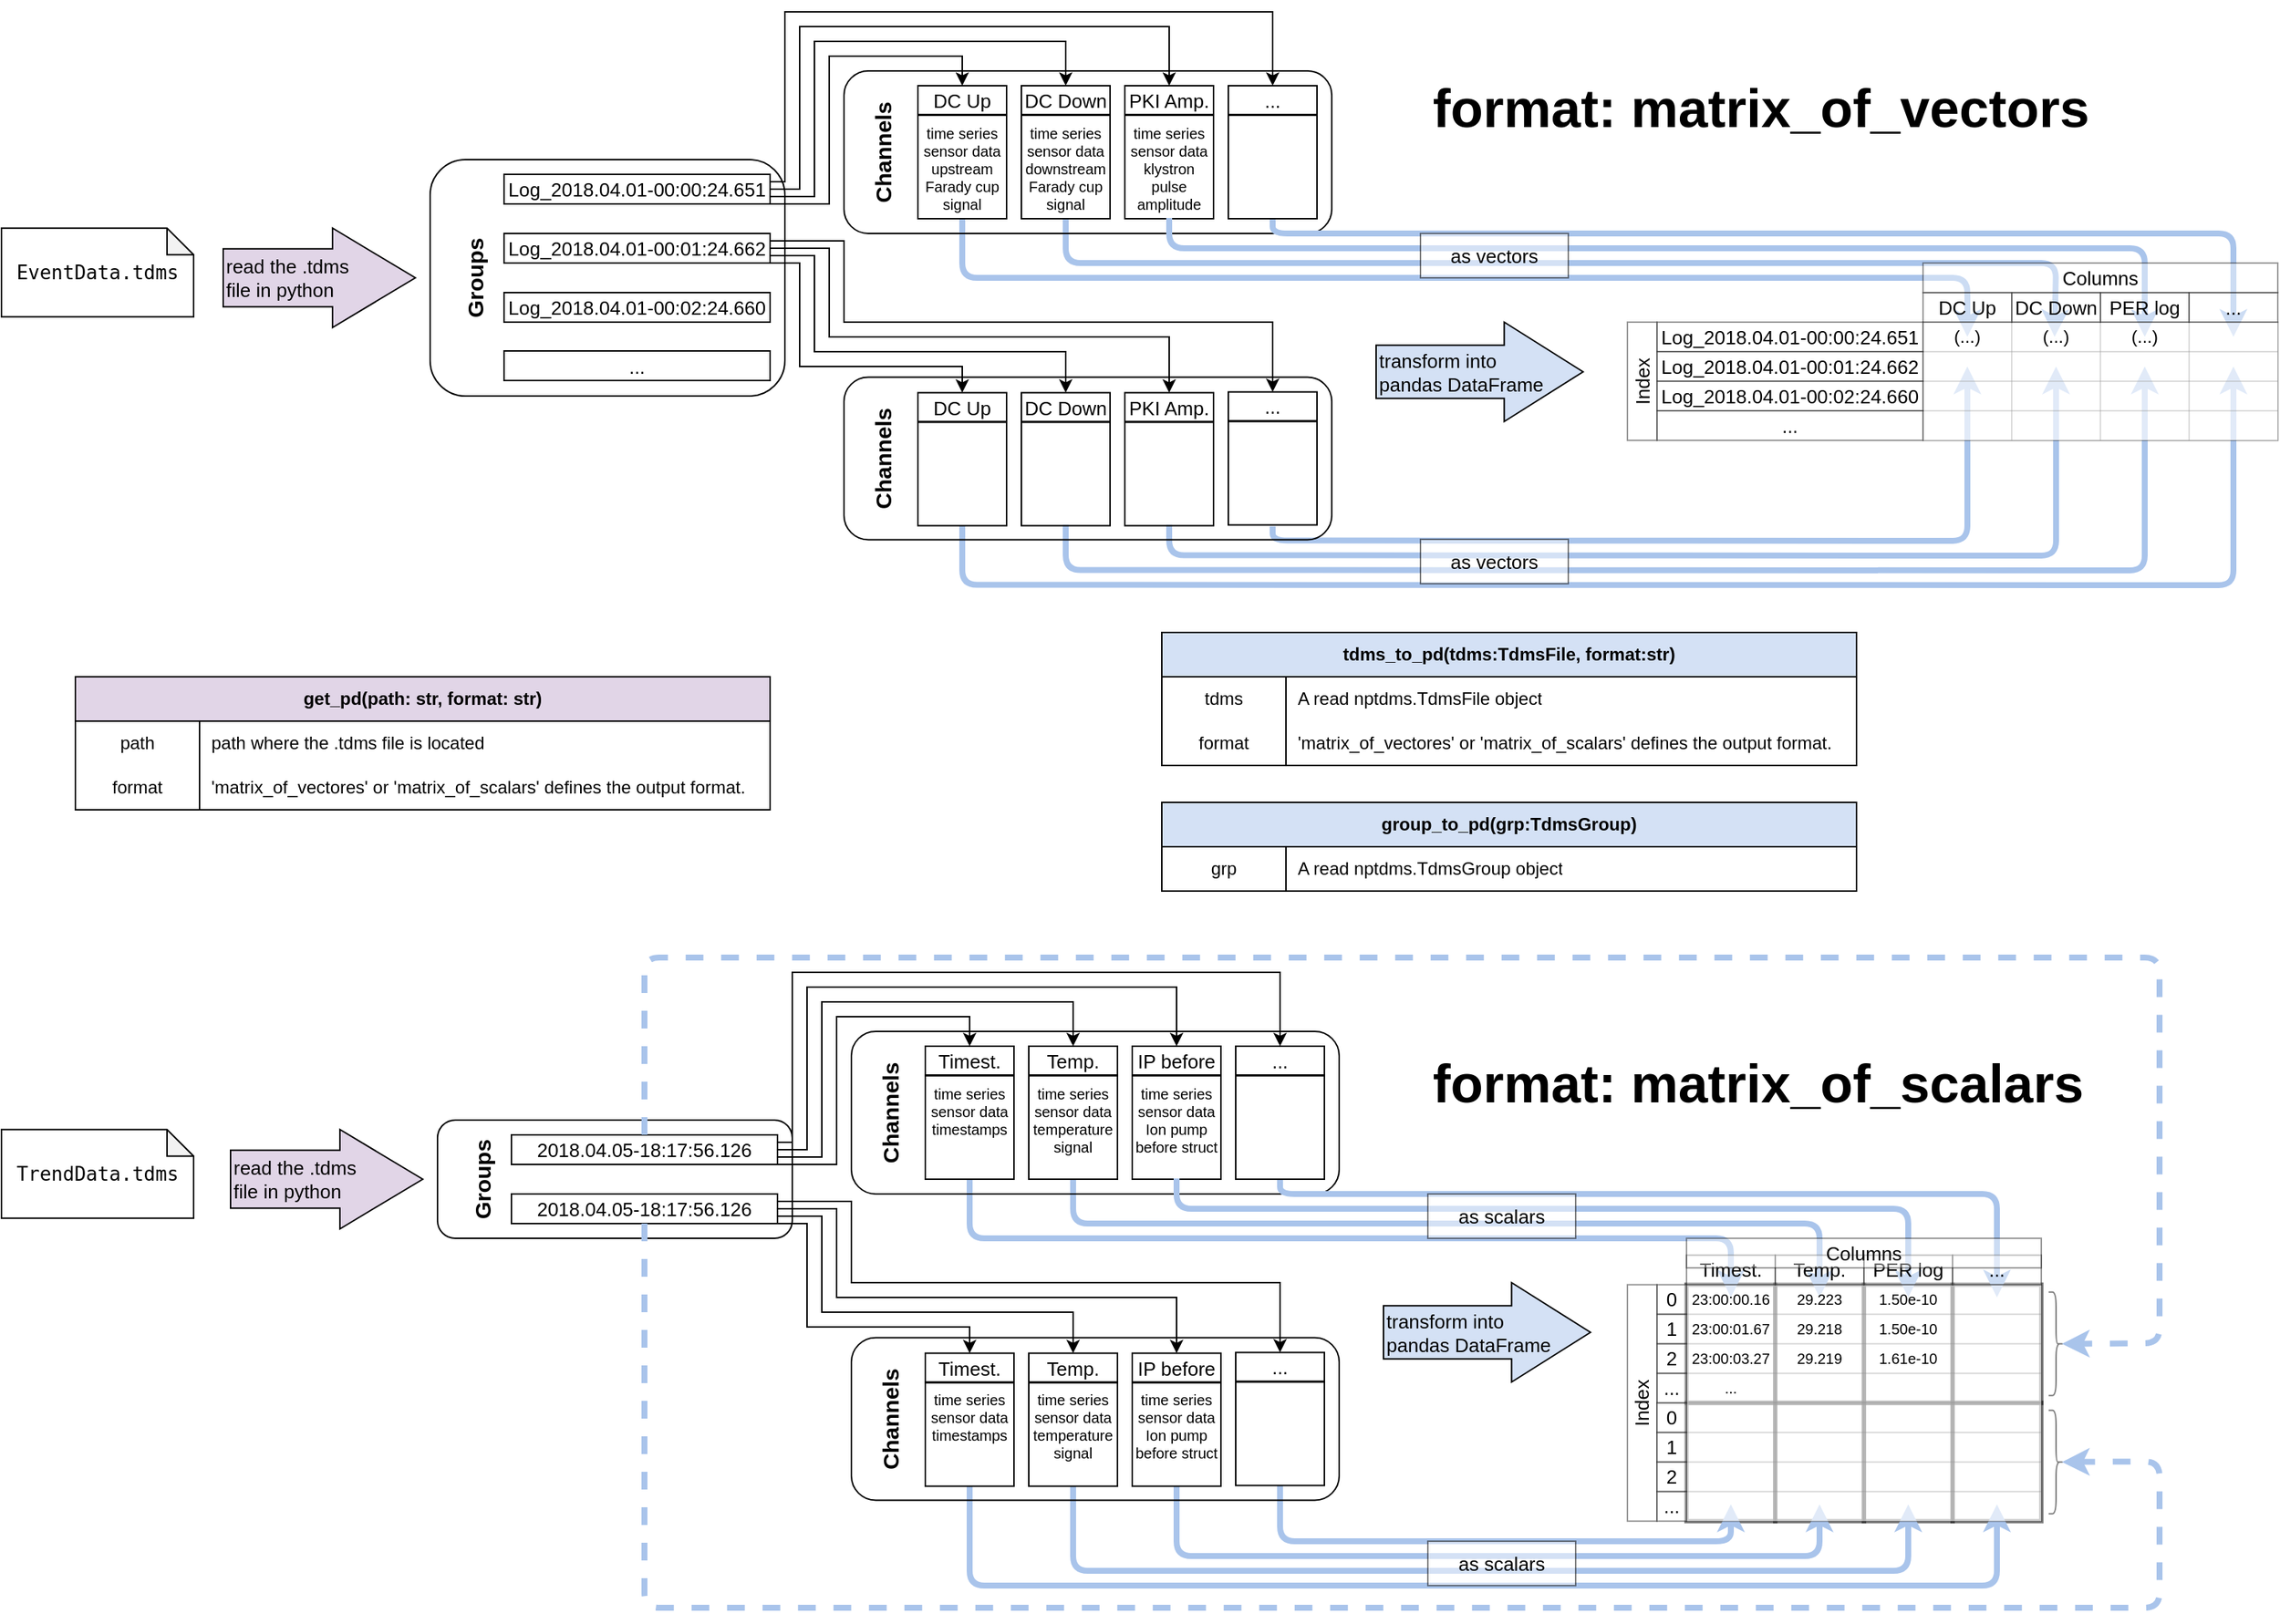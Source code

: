 <mxfile version="14.5.1" type="device"><diagram name="Page-1" id="2ca16b54-16f6-2749-3443-fa8db7711227"><mxGraphModel dx="2111" dy="2294" grid="1" gridSize="10" guides="1" tooltips="1" connect="1" arrows="1" fold="1" page="1" pageScale="1" pageWidth="1100" pageHeight="850" background="#ffffff" math="0" shadow="0"><root><mxCell id="0"/><mxCell id="1" parent="0"/><mxCell id="d60KUrFFxaH5YGd2nzsk-475" value="" style="rounded=0;whiteSpace=wrap;html=1;strokeColor=#000000;gradientColor=none;fontSize=13;opacity=50;align=center;fillColor=none;strokeWidth=3;" vertex="1" parent="1"><mxGeometry x="1060" y="761.38" width="60" height="80" as="geometry"/></mxCell><mxCell id="d60KUrFFxaH5YGd2nzsk-476" value="" style="rounded=0;whiteSpace=wrap;html=1;strokeColor=#000000;gradientColor=none;fontSize=13;opacity=50;align=center;fillColor=none;strokeWidth=3;" vertex="1" parent="1"><mxGeometry x="1120" y="761.38" width="60" height="80" as="geometry"/></mxCell><mxCell id="d60KUrFFxaH5YGd2nzsk-477" value="" style="rounded=0;whiteSpace=wrap;html=1;strokeColor=#000000;gradientColor=none;fontSize=13;opacity=50;align=center;fillColor=none;strokeWidth=3;" vertex="1" parent="1"><mxGeometry x="1180" y="761.38" width="60" height="80" as="geometry"/></mxCell><mxCell id="d60KUrFFxaH5YGd2nzsk-478" value="" style="rounded=0;whiteSpace=wrap;html=1;strokeColor=#000000;gradientColor=none;fontSize=13;opacity=50;align=center;fillColor=none;strokeWidth=3;" vertex="1" parent="1"><mxGeometry x="1240" y="761.38" width="60" height="80" as="geometry"/></mxCell><mxCell id="d60KUrFFxaH5YGd2nzsk-479" value="" style="rounded=0;whiteSpace=wrap;html=1;strokeColor=#000000;gradientColor=none;fontSize=13;opacity=50;align=center;fillColor=none;strokeWidth=3;" vertex="1" parent="1"><mxGeometry x="1060" y="681.38" width="60" height="80" as="geometry"/></mxCell><mxCell id="d60KUrFFxaH5YGd2nzsk-480" value="" style="rounded=0;whiteSpace=wrap;html=1;strokeColor=#000000;gradientColor=none;fontSize=13;opacity=50;align=center;fillColor=none;strokeWidth=3;" vertex="1" parent="1"><mxGeometry x="1120" y="681.38" width="60" height="80" as="geometry"/></mxCell><mxCell id="d60KUrFFxaH5YGd2nzsk-481" value="" style="rounded=0;whiteSpace=wrap;html=1;strokeColor=#000000;gradientColor=none;fontSize=13;opacity=50;align=center;fillColor=none;strokeWidth=3;" vertex="1" parent="1"><mxGeometry x="1180" y="681.38" width="60" height="80" as="geometry"/></mxCell><mxCell id="d60KUrFFxaH5YGd2nzsk-482" value="" style="rounded=0;whiteSpace=wrap;html=1;strokeColor=#000000;gradientColor=none;fontSize=13;opacity=50;align=center;fillColor=none;strokeWidth=3;" vertex="1" parent="1"><mxGeometry x="1240" y="681.38" width="60" height="80" as="geometry"/></mxCell><mxCell id="d60KUrFFxaH5YGd2nzsk-251" value="" style="endArrow=classic;html=1;fontSize=10;exitX=0.5;exitY=1;exitDx=0;exitDy=0;strokeWidth=4;strokeColor=#A9C4EB;" edge="1" parent="1"><mxGeometry width="50" height="50" relative="1" as="geometry"><mxPoint x="640" y="167.25" as="sourcePoint"/><mxPoint x="1370" y="60" as="targetPoint"/><Array as="points"><mxPoint x="640" y="197.75"/><mxPoint x="1370" y="198"/></Array></mxGeometry></mxCell><mxCell id="d60KUrFFxaH5YGd2nzsk-252" value="" style="endArrow=classic;html=1;fontSize=10;exitX=0.5;exitY=1;exitDx=0;exitDy=0;strokeWidth=4;strokeColor=#A9C4EB;" edge="1" parent="1"><mxGeometry width="50" height="50" relative="1" as="geometry"><mxPoint x="570" y="167.75" as="sourcePoint"/><mxPoint x="1430" y="60" as="targetPoint"/><Array as="points"><mxPoint x="570" y="207.75"/><mxPoint x="1430" y="208"/></Array></mxGeometry></mxCell><mxCell id="d60KUrFFxaH5YGd2nzsk-253" value="" style="endArrow=classic;html=1;fontSize=10;exitX=0.5;exitY=1;exitDx=0;exitDy=0;strokeWidth=4;strokeColor=#A9C4EB;" edge="1" parent="1"><mxGeometry width="50" height="50" relative="1" as="geometry"><mxPoint x="710" y="167.25" as="sourcePoint"/><mxPoint x="1310" y="60" as="targetPoint"/><Array as="points"><mxPoint x="710" y="187.75"/><mxPoint x="1310" y="188"/></Array></mxGeometry></mxCell><mxCell id="d60KUrFFxaH5YGd2nzsk-254" value="" style="endArrow=classic;html=1;fontSize=10;exitX=0.5;exitY=1;exitDx=0;exitDy=0;strokeWidth=4;strokeColor=#A9C4EB;" edge="1" parent="1"><mxGeometry width="50" height="50" relative="1" as="geometry"><mxPoint x="780" y="168.25" as="sourcePoint"/><mxPoint x="1250" y="60" as="targetPoint"/><Array as="points"><mxPoint x="780" y="177.75"/><mxPoint x="1250" y="178"/></Array></mxGeometry></mxCell><mxCell id="d60KUrFFxaH5YGd2nzsk-248" value="" style="endArrow=classic;html=1;fontSize=10;exitX=0.5;exitY=1;exitDx=0;exitDy=0;strokeWidth=4;strokeColor=#A9C4EB;" edge="1" parent="1"><mxGeometry width="50" height="50" relative="1" as="geometry"><mxPoint x="640" y="-40.5" as="sourcePoint"/><mxPoint x="1309" y="40" as="targetPoint"/><Array as="points"><mxPoint x="640" y="-10"/><mxPoint x="1310" y="-10"/></Array></mxGeometry></mxCell><mxCell id="d60KUrFFxaH5YGd2nzsk-245" value="" style="endArrow=classic;html=1;fontSize=10;exitX=0.5;exitY=1;exitDx=0;exitDy=0;strokeWidth=4;strokeColor=#A9C4EB;" edge="1" parent="1" source="d60KUrFFxaH5YGd2nzsk-130"><mxGeometry width="50" height="50" relative="1" as="geometry"><mxPoint x="590" y="210" as="sourcePoint"/><mxPoint x="1250" y="40" as="targetPoint"/><Array as="points"><mxPoint x="570"/><mxPoint x="1250"/></Array></mxGeometry></mxCell><mxCell id="d60KUrFFxaH5YGd2nzsk-177" value="&lt;div&gt;&lt;h3 style=&quot;line-height: 70%&quot;&gt;Channels&lt;/h3&gt;&lt;/div&gt;" style="rounded=1;whiteSpace=wrap;html=1;fontSize=13;fillColor=none;verticalAlign=top;align=center;horizontal=0;" vertex="1" parent="1"><mxGeometry x="490" y="67.25" width="330" height="110" as="geometry"/></mxCell><mxCell id="d60KUrFFxaH5YGd2nzsk-179" value="&lt;div&gt;&lt;h3 style=&quot;line-height: 70%&quot;&gt;Channels&lt;/h3&gt;&lt;/div&gt;" style="rounded=1;whiteSpace=wrap;html=1;fontSize=13;fillColor=none;verticalAlign=top;align=center;horizontal=0;" vertex="1" parent="1"><mxGeometry x="490" y="-140" width="330" height="110" as="geometry"/></mxCell><mxCell id="d60KUrFFxaH5YGd2nzsk-85" value="&lt;p style=&quot;line-height: 80%&quot;&gt;&lt;/p&gt;&lt;div&gt;&lt;h3&gt;Groups&lt;/h3&gt;&lt;/div&gt;&lt;p&gt;&lt;/p&gt;" style="rounded=1;whiteSpace=wrap;html=1;fontSize=13;verticalAlign=top;horizontal=0;fillColor=none;" vertex="1" parent="1"><mxGeometry x="210" y="-80" width="240" height="160" as="geometry"/></mxCell><mxCell id="d60KUrFFxaH5YGd2nzsk-2" value="&lt;div&gt;get_pd(path: str, format: str)&lt;br&gt;&lt;/div&gt;" style="shape=table;html=1;whiteSpace=wrap;startSize=30;container=1;collapsible=0;childLayout=tableLayout;fixedRows=1;rowLines=0;fontStyle=1;align=center;fillColor=#E1D5E7;" vertex="1" parent="1"><mxGeometry x="-30" y="270" width="470" height="90" as="geometry"/></mxCell><mxCell id="d60KUrFFxaH5YGd2nzsk-6" value="" style="shape=partialRectangle;html=1;whiteSpace=wrap;collapsible=0;dropTarget=0;pointerEvents=0;fillColor=none;top=0;left=0;bottom=0;right=0;points=[[0,0.5],[1,0.5]];portConstraint=eastwest;" vertex="1" parent="d60KUrFFxaH5YGd2nzsk-2"><mxGeometry y="30" width="470" height="30" as="geometry"/></mxCell><mxCell id="d60KUrFFxaH5YGd2nzsk-7" value="path" style="shape=partialRectangle;html=1;whiteSpace=wrap;connectable=0;fillColor=none;top=0;left=0;bottom=0;right=0;overflow=hidden;" vertex="1" parent="d60KUrFFxaH5YGd2nzsk-6"><mxGeometry width="84" height="30" as="geometry"/></mxCell><mxCell id="d60KUrFFxaH5YGd2nzsk-8" value="path where the .tdms file is located" style="shape=partialRectangle;html=1;whiteSpace=wrap;connectable=0;fillColor=none;top=0;left=0;bottom=0;right=0;align=left;spacingLeft=6;overflow=hidden;" vertex="1" parent="d60KUrFFxaH5YGd2nzsk-6"><mxGeometry x="84" width="386" height="30" as="geometry"/></mxCell><mxCell id="d60KUrFFxaH5YGd2nzsk-9" value="" style="shape=partialRectangle;html=1;whiteSpace=wrap;collapsible=0;dropTarget=0;pointerEvents=0;fillColor=none;top=0;left=0;bottom=0;right=0;points=[[0,0.5],[1,0.5]];portConstraint=eastwest;" vertex="1" parent="d60KUrFFxaH5YGd2nzsk-2"><mxGeometry y="60" width="470" height="30" as="geometry"/></mxCell><mxCell id="d60KUrFFxaH5YGd2nzsk-10" value="format" style="shape=partialRectangle;html=1;whiteSpace=wrap;connectable=0;fillColor=none;top=0;left=0;bottom=0;right=0;overflow=hidden;" vertex="1" parent="d60KUrFFxaH5YGd2nzsk-9"><mxGeometry width="84" height="30" as="geometry"/></mxCell><mxCell id="d60KUrFFxaH5YGd2nzsk-11" value="'matrix_of_vectores' or 'matrix_of_scalars' defines the output format." style="shape=partialRectangle;html=1;whiteSpace=wrap;connectable=0;fillColor=none;top=0;left=0;bottom=0;right=0;align=left;spacingLeft=6;overflow=hidden;" vertex="1" parent="d60KUrFFxaH5YGd2nzsk-9"><mxGeometry x="84" width="386" height="30" as="geometry"/></mxCell><mxCell id="d60KUrFFxaH5YGd2nzsk-21" value="tdms_to_pd(tdms:TdmsFile, format:str)" style="shape=table;html=1;whiteSpace=wrap;startSize=30;container=1;collapsible=0;childLayout=tableLayout;fixedRows=1;rowLines=0;fontStyle=1;align=center;fillColor=#D4E1F5;" vertex="1" parent="1"><mxGeometry x="705" y="240" width="470" height="90" as="geometry"/></mxCell><mxCell id="d60KUrFFxaH5YGd2nzsk-22" value="" style="shape=partialRectangle;html=1;whiteSpace=wrap;collapsible=0;dropTarget=0;pointerEvents=0;fillColor=none;top=0;left=0;bottom=0;right=0;points=[[0,0.5],[1,0.5]];portConstraint=eastwest;" vertex="1" parent="d60KUrFFxaH5YGd2nzsk-21"><mxGeometry y="30" width="470" height="30" as="geometry"/></mxCell><mxCell id="d60KUrFFxaH5YGd2nzsk-23" value="tdms" style="shape=partialRectangle;html=1;whiteSpace=wrap;connectable=0;fillColor=none;top=0;left=0;bottom=0;right=0;overflow=hidden;" vertex="1" parent="d60KUrFFxaH5YGd2nzsk-22"><mxGeometry width="84" height="30" as="geometry"/></mxCell><mxCell id="d60KUrFFxaH5YGd2nzsk-24" value="A read nptdms.TdmsFile object" style="shape=partialRectangle;html=1;whiteSpace=wrap;connectable=0;fillColor=none;top=0;left=0;bottom=0;right=0;align=left;spacingLeft=6;overflow=hidden;" vertex="1" parent="d60KUrFFxaH5YGd2nzsk-22"><mxGeometry x="84" width="386" height="30" as="geometry"/></mxCell><mxCell id="d60KUrFFxaH5YGd2nzsk-25" value="" style="shape=partialRectangle;html=1;whiteSpace=wrap;collapsible=0;dropTarget=0;pointerEvents=0;fillColor=none;top=0;left=0;bottom=0;right=0;points=[[0,0.5],[1,0.5]];portConstraint=eastwest;" vertex="1" parent="d60KUrFFxaH5YGd2nzsk-21"><mxGeometry y="60" width="470" height="30" as="geometry"/></mxCell><mxCell id="d60KUrFFxaH5YGd2nzsk-26" value="format" style="shape=partialRectangle;html=1;whiteSpace=wrap;connectable=0;fillColor=none;top=0;left=0;bottom=0;right=0;overflow=hidden;" vertex="1" parent="d60KUrFFxaH5YGd2nzsk-25"><mxGeometry width="84" height="30" as="geometry"/></mxCell><mxCell id="d60KUrFFxaH5YGd2nzsk-27" value="'matrix_of_vectores' or 'matrix_of_scalars' defines the output format." style="shape=partialRectangle;html=1;whiteSpace=wrap;connectable=0;fillColor=none;top=0;left=0;bottom=0;right=0;align=left;spacingLeft=6;overflow=hidden;" vertex="1" parent="d60KUrFFxaH5YGd2nzsk-25"><mxGeometry x="84" width="386" height="30" as="geometry"/></mxCell><mxCell id="d60KUrFFxaH5YGd2nzsk-28" value="group_to_pd(grp:TdmsGroup)" style="shape=table;html=1;whiteSpace=wrap;startSize=30;container=1;collapsible=0;childLayout=tableLayout;fixedRows=1;rowLines=0;fontStyle=1;align=center;fillColor=#D4E1F5;" vertex="1" parent="1"><mxGeometry x="705" y="355" width="470" height="60" as="geometry"/></mxCell><mxCell id="d60KUrFFxaH5YGd2nzsk-29" value="" style="shape=partialRectangle;html=1;whiteSpace=wrap;collapsible=0;dropTarget=0;pointerEvents=0;fillColor=none;top=0;left=0;bottom=0;right=0;points=[[0,0.5],[1,0.5]];portConstraint=eastwest;" vertex="1" parent="d60KUrFFxaH5YGd2nzsk-28"><mxGeometry y="30" width="470" height="30" as="geometry"/></mxCell><mxCell id="d60KUrFFxaH5YGd2nzsk-30" value="grp" style="shape=partialRectangle;html=1;whiteSpace=wrap;connectable=0;fillColor=none;top=0;left=0;bottom=0;right=0;overflow=hidden;" vertex="1" parent="d60KUrFFxaH5YGd2nzsk-29"><mxGeometry width="84" height="30" as="geometry"/></mxCell><mxCell id="d60KUrFFxaH5YGd2nzsk-31" value="A read nptdms.TdmsGroup object" style="shape=partialRectangle;html=1;whiteSpace=wrap;connectable=0;fillColor=none;top=0;left=0;bottom=0;right=0;align=left;spacingLeft=6;overflow=hidden;" vertex="1" parent="d60KUrFFxaH5YGd2nzsk-29"><mxGeometry x="84" width="386" height="30" as="geometry"/></mxCell><mxCell id="d60KUrFFxaH5YGd2nzsk-41" value="&lt;pre&gt;EventData.tdms&lt;/pre&gt;" style="shape=note;whiteSpace=wrap;html=1;backgroundOutline=1;darkOpacity=0.05;fontSize=13;size=18;" vertex="1" parent="1"><mxGeometry x="-80" y="-33.62" width="130" height="60" as="geometry"/></mxCell><mxCell id="d60KUrFFxaH5YGd2nzsk-144" style="edgeStyle=orthogonalEdgeStyle;rounded=0;orthogonalLoop=1;jettySize=auto;html=1;exitX=1;exitY=1;exitDx=0;exitDy=0;entryX=0.5;entryY=0;entryDx=0;entryDy=0;fontSize=13;" edge="1" parent="1" source="d60KUrFFxaH5YGd2nzsk-81" target="d60KUrFFxaH5YGd2nzsk-129"><mxGeometry relative="1" as="geometry"><Array as="points"><mxPoint x="480" y="-50"/><mxPoint x="480" y="-150"/><mxPoint x="570" y="-150"/></Array></mxGeometry></mxCell><mxCell id="d60KUrFFxaH5YGd2nzsk-145" style="edgeStyle=orthogonalEdgeStyle;rounded=0;orthogonalLoop=1;jettySize=auto;html=1;exitX=1;exitY=0.75;exitDx=0;exitDy=0;entryX=0.5;entryY=0;entryDx=0;entryDy=0;fontSize=13;" edge="1" parent="1" source="d60KUrFFxaH5YGd2nzsk-81" target="d60KUrFFxaH5YGd2nzsk-133"><mxGeometry relative="1" as="geometry"><Array as="points"><mxPoint x="470" y="-55"/><mxPoint x="470" y="-160"/><mxPoint x="640" y="-160"/></Array></mxGeometry></mxCell><mxCell id="d60KUrFFxaH5YGd2nzsk-146" style="edgeStyle=orthogonalEdgeStyle;rounded=0;orthogonalLoop=1;jettySize=auto;html=1;exitX=1;exitY=0.5;exitDx=0;exitDy=0;entryX=0.5;entryY=0;entryDx=0;entryDy=0;fontSize=13;" edge="1" parent="1" source="d60KUrFFxaH5YGd2nzsk-81" target="d60KUrFFxaH5YGd2nzsk-136"><mxGeometry relative="1" as="geometry"><Array as="points"><mxPoint x="460" y="-60"/><mxPoint x="460" y="-170"/><mxPoint x="710" y="-170"/></Array></mxGeometry></mxCell><mxCell id="d60KUrFFxaH5YGd2nzsk-147" style="edgeStyle=orthogonalEdgeStyle;rounded=0;orthogonalLoop=1;jettySize=auto;html=1;exitX=1;exitY=0.25;exitDx=0;exitDy=0;entryX=0.5;entryY=0;entryDx=0;entryDy=0;fontSize=13;" edge="1" parent="1" source="d60KUrFFxaH5YGd2nzsk-81" target="d60KUrFFxaH5YGd2nzsk-139"><mxGeometry relative="1" as="geometry"><Array as="points"><mxPoint x="450" y="-65"/><mxPoint x="450" y="-180"/><mxPoint x="780" y="-180"/></Array></mxGeometry></mxCell><mxCell id="d60KUrFFxaH5YGd2nzsk-81" value="Log_2018.04.01-00:00:24.651" style="rounded=0;whiteSpace=wrap;html=1;fontSize=13;" vertex="1" parent="1"><mxGeometry x="260" y="-70" width="180" height="20" as="geometry"/></mxCell><mxCell id="d60KUrFFxaH5YGd2nzsk-173" style="edgeStyle=orthogonalEdgeStyle;rounded=0;orthogonalLoop=1;jettySize=auto;html=1;exitX=1;exitY=1;exitDx=0;exitDy=0;entryX=0.5;entryY=0;entryDx=0;entryDy=0;fontSize=13;" edge="1" parent="1" source="d60KUrFFxaH5YGd2nzsk-83" target="d60KUrFFxaH5YGd2nzsk-231"><mxGeometry relative="1" as="geometry"><mxPoint x="570" y="14.5" as="targetPoint"/><Array as="points"><mxPoint x="460" y="-10"/><mxPoint x="460" y="60"/><mxPoint x="570" y="60"/></Array></mxGeometry></mxCell><mxCell id="d60KUrFFxaH5YGd2nzsk-174" style="edgeStyle=orthogonalEdgeStyle;rounded=0;orthogonalLoop=1;jettySize=auto;html=1;exitX=1;exitY=0.75;exitDx=0;exitDy=0;fontSize=13;" edge="1" parent="1" source="d60KUrFFxaH5YGd2nzsk-83" target="d60KUrFFxaH5YGd2nzsk-234"><mxGeometry relative="1" as="geometry"><mxPoint x="640" y="14.5" as="targetPoint"/><Array as="points"><mxPoint x="470" y="-15"/><mxPoint x="470" y="50"/><mxPoint x="640" y="50"/></Array></mxGeometry></mxCell><mxCell id="d60KUrFFxaH5YGd2nzsk-175" style="edgeStyle=orthogonalEdgeStyle;rounded=0;orthogonalLoop=1;jettySize=auto;html=1;exitX=1;exitY=0.5;exitDx=0;exitDy=0;entryX=0.5;entryY=0;entryDx=0;entryDy=0;fontSize=13;" edge="1" parent="1" source="d60KUrFFxaH5YGd2nzsk-83" target="d60KUrFFxaH5YGd2nzsk-237"><mxGeometry relative="1" as="geometry"><mxPoint x="710" y="14.5" as="targetPoint"/><Array as="points"><mxPoint x="480" y="-20"/><mxPoint x="480" y="40"/><mxPoint x="710" y="40"/></Array></mxGeometry></mxCell><mxCell id="d60KUrFFxaH5YGd2nzsk-176" style="edgeStyle=orthogonalEdgeStyle;rounded=0;orthogonalLoop=1;jettySize=auto;html=1;exitX=1;exitY=0.25;exitDx=0;exitDy=0;fontSize=13;" edge="1" parent="1" source="d60KUrFFxaH5YGd2nzsk-83" target="d60KUrFFxaH5YGd2nzsk-171"><mxGeometry relative="1" as="geometry"><Array as="points"><mxPoint x="490" y="-25"/><mxPoint x="490" y="30"/><mxPoint x="780" y="30"/></Array></mxGeometry></mxCell><mxCell id="d60KUrFFxaH5YGd2nzsk-83" value="Log_2018.04.01-00:01:24.662" style="rounded=0;whiteSpace=wrap;html=1;fontSize=13;" vertex="1" parent="1"><mxGeometry x="260" y="-30" width="180" height="20" as="geometry"/></mxCell><mxCell id="d60KUrFFxaH5YGd2nzsk-84" value="Log_2018.04.01-00:02:24.660" style="rounded=0;whiteSpace=wrap;html=1;fontSize=13;" vertex="1" parent="1"><mxGeometry x="260" y="10" width="180" height="20" as="geometry"/></mxCell><mxCell id="d60KUrFFxaH5YGd2nzsk-86" value="..." style="rounded=0;whiteSpace=wrap;html=1;fontSize=13;" vertex="1" parent="1"><mxGeometry x="260" y="49.5" width="180" height="20" as="geometry"/></mxCell><mxCell id="d60KUrFFxaH5YGd2nzsk-131" value="" style="group" vertex="1" connectable="0" parent="1"><mxGeometry x="540" y="-130" width="60" height="90" as="geometry"/></mxCell><mxCell id="d60KUrFFxaH5YGd2nzsk-129" value="&lt;div&gt;DC Up&lt;/div&gt;" style="rounded=0;whiteSpace=wrap;html=1;fillColor=none;fontSize=13;" vertex="1" parent="d60KUrFFxaH5YGd2nzsk-131"><mxGeometry width="60" height="20" as="geometry"/></mxCell><mxCell id="d60KUrFFxaH5YGd2nzsk-130" value="time series &lt;br style=&quot;font-size: 10px&quot;&gt;&lt;div style=&quot;font-size: 10px&quot;&gt;&lt;font style=&quot;font-size: 10px&quot;&gt;sensor data upstream&lt;/font&gt;&lt;/div&gt;&lt;font style=&quot;font-size: 10px&quot;&gt;Farady cup signal&lt;/font&gt;" style="rounded=0;whiteSpace=wrap;html=1;fillColor=none;fontSize=10;verticalAlign=top;" vertex="1" parent="d60KUrFFxaH5YGd2nzsk-131"><mxGeometry y="19.5" width="60" height="70.5" as="geometry"/></mxCell><mxCell id="d60KUrFFxaH5YGd2nzsk-132" value="" style="group" vertex="1" connectable="0" parent="1"><mxGeometry x="610" y="-130" width="60" height="90" as="geometry"/></mxCell><mxCell id="d60KUrFFxaH5YGd2nzsk-133" value="&lt;div&gt;DC Down&lt;br&gt;&lt;/div&gt;" style="rounded=0;whiteSpace=wrap;html=1;fillColor=none;fontSize=13;" vertex="1" parent="d60KUrFFxaH5YGd2nzsk-132"><mxGeometry width="60" height="20" as="geometry"/></mxCell><mxCell id="d60KUrFFxaH5YGd2nzsk-134" value="&lt;div style=&quot;font-size: 10px&quot;&gt;&lt;font style=&quot;font-size: 10px&quot;&gt;time series sensor data downstream&lt;/font&gt;&lt;/div&gt;&lt;font style=&quot;font-size: 10px&quot;&gt;Farady cup signal&lt;/font&gt;" style="rounded=0;whiteSpace=wrap;html=1;fillColor=none;fontSize=10;verticalAlign=top;" vertex="1" parent="d60KUrFFxaH5YGd2nzsk-132"><mxGeometry y="19.5" width="60" height="70.5" as="geometry"/></mxCell><mxCell id="d60KUrFFxaH5YGd2nzsk-135" value="" style="group;fontSize=10;" vertex="1" connectable="0" parent="1"><mxGeometry x="680" y="-130" width="60" height="90" as="geometry"/></mxCell><mxCell id="d60KUrFFxaH5YGd2nzsk-136" value="PKI Amp." style="rounded=0;whiteSpace=wrap;html=1;fillColor=none;fontSize=13;" vertex="1" parent="d60KUrFFxaH5YGd2nzsk-135"><mxGeometry width="60" height="20" as="geometry"/></mxCell><mxCell id="d60KUrFFxaH5YGd2nzsk-137" value="time series sensor data klystron pulse amplitude" style="rounded=0;whiteSpace=wrap;html=1;fillColor=none;fontSize=10;align=center;verticalAlign=top;" vertex="1" parent="d60KUrFFxaH5YGd2nzsk-135"><mxGeometry y="19.5" width="60" height="70.5" as="geometry"/></mxCell><mxCell id="d60KUrFFxaH5YGd2nzsk-138" value="" style="group" vertex="1" connectable="0" parent="1"><mxGeometry x="750" y="-130" width="60" height="90" as="geometry"/></mxCell><mxCell id="d60KUrFFxaH5YGd2nzsk-139" value="..." style="rounded=0;whiteSpace=wrap;html=1;fillColor=none;fontSize=13;" vertex="1" parent="d60KUrFFxaH5YGd2nzsk-138"><mxGeometry width="60" height="20" as="geometry"/></mxCell><mxCell id="d60KUrFFxaH5YGd2nzsk-140" value="" style="rounded=0;whiteSpace=wrap;html=1;fillColor=none;fontSize=13;" vertex="1" parent="d60KUrFFxaH5YGd2nzsk-138"><mxGeometry y="19.5" width="60" height="70.5" as="geometry"/></mxCell><mxCell id="d60KUrFFxaH5YGd2nzsk-170" value="" style="group" vertex="1" connectable="0" parent="1"><mxGeometry x="750" y="77.25" width="60" height="90" as="geometry"/></mxCell><mxCell id="d60KUrFFxaH5YGd2nzsk-171" value="..." style="rounded=0;whiteSpace=wrap;html=1;fillColor=none;fontSize=13;" vertex="1" parent="d60KUrFFxaH5YGd2nzsk-170"><mxGeometry width="60" height="20" as="geometry"/></mxCell><mxCell id="d60KUrFFxaH5YGd2nzsk-172" value="" style="rounded=0;whiteSpace=wrap;html=1;fillColor=none;fontSize=13;" vertex="1" parent="d60KUrFFxaH5YGd2nzsk-170"><mxGeometry y="19.5" width="60" height="70.5" as="geometry"/></mxCell><mxCell id="d60KUrFFxaH5YGd2nzsk-228" value="&lt;div&gt;read the .tdms&lt;/div&gt;&lt;div&gt;file in python&lt;br&gt;&lt;/div&gt;" style="shape=singleArrow;whiteSpace=wrap;html=1;fontSize=13;align=left;arrowWidth=0.584;arrowSize=0.431;fillColor=#E1D5E7;" vertex="1" parent="1"><mxGeometry x="70" y="-33.62" width="130" height="67.25" as="geometry"/></mxCell><mxCell id="d60KUrFFxaH5YGd2nzsk-230" value="" style="group" vertex="1" connectable="0" parent="1"><mxGeometry x="540" y="77.75" width="60" height="90" as="geometry"/></mxCell><mxCell id="d60KUrFFxaH5YGd2nzsk-231" value="&lt;div&gt;DC Up&lt;/div&gt;" style="rounded=0;whiteSpace=wrap;html=1;fillColor=none;fontSize=13;" vertex="1" parent="d60KUrFFxaH5YGd2nzsk-230"><mxGeometry width="60" height="20" as="geometry"/></mxCell><mxCell id="d60KUrFFxaH5YGd2nzsk-232" value="" style="rounded=0;whiteSpace=wrap;html=1;fillColor=none;fontSize=10;verticalAlign=top;" vertex="1" parent="d60KUrFFxaH5YGd2nzsk-230"><mxGeometry y="19.5" width="60" height="70.5" as="geometry"/></mxCell><mxCell id="d60KUrFFxaH5YGd2nzsk-233" value="" style="group" vertex="1" connectable="0" parent="1"><mxGeometry x="610" y="77.75" width="60" height="90" as="geometry"/></mxCell><mxCell id="d60KUrFFxaH5YGd2nzsk-234" value="&lt;div&gt;DC Down&lt;br&gt;&lt;/div&gt;" style="rounded=0;whiteSpace=wrap;html=1;fillColor=none;fontSize=13;" vertex="1" parent="d60KUrFFxaH5YGd2nzsk-233"><mxGeometry width="60" height="20" as="geometry"/></mxCell><mxCell id="d60KUrFFxaH5YGd2nzsk-235" value="" style="rounded=0;whiteSpace=wrap;html=1;fillColor=none;fontSize=13;verticalAlign=top;" vertex="1" parent="d60KUrFFxaH5YGd2nzsk-233"><mxGeometry y="19.5" width="60" height="70.5" as="geometry"/></mxCell><mxCell id="d60KUrFFxaH5YGd2nzsk-236" value="" style="group;fontSize=10;" vertex="1" connectable="0" parent="1"><mxGeometry x="680" y="77.75" width="60" height="90" as="geometry"/></mxCell><mxCell id="d60KUrFFxaH5YGd2nzsk-237" value="PKI Amp." style="rounded=0;whiteSpace=wrap;html=1;fillColor=none;fontSize=13;" vertex="1" parent="d60KUrFFxaH5YGd2nzsk-236"><mxGeometry width="60" height="20" as="geometry"/></mxCell><mxCell id="d60KUrFFxaH5YGd2nzsk-238" value="" style="rounded=0;whiteSpace=wrap;html=1;fillColor=none;fontSize=10;align=center;verticalAlign=top;" vertex="1" parent="d60KUrFFxaH5YGd2nzsk-236"><mxGeometry y="19.5" width="60" height="70.5" as="geometry"/></mxCell><mxCell id="d60KUrFFxaH5YGd2nzsk-249" value="" style="endArrow=classic;html=1;fontSize=10;exitX=0.5;exitY=1;exitDx=0;exitDy=0;strokeWidth=4;strokeColor=#A9C4EB;" edge="1" parent="1"><mxGeometry width="50" height="50" relative="1" as="geometry"><mxPoint x="710" y="-40.5" as="sourcePoint"/><mxPoint x="1370" y="40" as="targetPoint"/><Array as="points"><mxPoint x="710" y="-20"/><mxPoint x="1370" y="-20"/></Array></mxGeometry></mxCell><mxCell id="d60KUrFFxaH5YGd2nzsk-250" value="" style="endArrow=classic;html=1;fontSize=10;exitX=0.5;exitY=1;exitDx=0;exitDy=0;strokeWidth=4;strokeColor=#A9C4EB;" edge="1" parent="1"><mxGeometry width="50" height="50" relative="1" as="geometry"><mxPoint x="780" y="-39.5" as="sourcePoint"/><mxPoint x="1430" y="40" as="targetPoint"/><Array as="points"><mxPoint x="780" y="-30"/><mxPoint x="1430" y="-30"/></Array></mxGeometry></mxCell><mxCell id="d60KUrFFxaH5YGd2nzsk-191" value="" style="shape=table;html=1;whiteSpace=wrap;startSize=0;container=1;collapsible=0;childLayout=tableLayout;fontSize=13;align=center;fillColor=none;opacity=40;" vertex="1" parent="1"><mxGeometry x="1220" y="30" width="240" height="80" as="geometry"/></mxCell><mxCell id="d60KUrFFxaH5YGd2nzsk-192" value="" style="shape=partialRectangle;html=1;whiteSpace=wrap;collapsible=0;dropTarget=0;pointerEvents=0;top=0;left=0;bottom=0;right=0;points=[[0,0.5],[1,0.5]];portConstraint=eastwest;opacity=40;" vertex="1" parent="d60KUrFFxaH5YGd2nzsk-191"><mxGeometry width="240" height="20" as="geometry"/></mxCell><mxCell id="d60KUrFFxaH5YGd2nzsk-193" value="(...)" style="shape=partialRectangle;html=1;whiteSpace=wrap;connectable=0;top=0;left=0;bottom=0;right=0;overflow=hidden;opacity=40;" vertex="1" parent="d60KUrFFxaH5YGd2nzsk-192"><mxGeometry width="60" height="20" as="geometry"/></mxCell><mxCell id="d60KUrFFxaH5YGd2nzsk-194" value="(...)" style="shape=partialRectangle;html=1;whiteSpace=wrap;connectable=0;top=0;left=0;bottom=0;right=0;overflow=hidden;opacity=40;" vertex="1" parent="d60KUrFFxaH5YGd2nzsk-192"><mxGeometry x="60" width="60" height="20" as="geometry"/></mxCell><mxCell id="d60KUrFFxaH5YGd2nzsk-195" value="(...)" style="shape=partialRectangle;html=1;whiteSpace=wrap;connectable=0;top=0;left=0;bottom=0;right=0;overflow=hidden;opacity=40;" vertex="1" parent="d60KUrFFxaH5YGd2nzsk-192"><mxGeometry x="120" width="60" height="20" as="geometry"/></mxCell><mxCell id="d60KUrFFxaH5YGd2nzsk-209" style="shape=partialRectangle;html=1;whiteSpace=wrap;connectable=0;top=0;left=0;bottom=0;right=0;overflow=hidden;opacity=40;" vertex="1" parent="d60KUrFFxaH5YGd2nzsk-192"><mxGeometry x="180" width="60" height="20" as="geometry"/></mxCell><mxCell id="d60KUrFFxaH5YGd2nzsk-196" value="" style="shape=partialRectangle;html=1;whiteSpace=wrap;collapsible=0;dropTarget=0;pointerEvents=0;top=0;left=0;bottom=0;right=0;points=[[0,0.5],[1,0.5]];portConstraint=eastwest;opacity=40;" vertex="1" parent="d60KUrFFxaH5YGd2nzsk-191"><mxGeometry y="20" width="240" height="20" as="geometry"/></mxCell><mxCell id="d60KUrFFxaH5YGd2nzsk-197" value="" style="shape=partialRectangle;html=1;whiteSpace=wrap;connectable=0;top=0;left=0;bottom=0;right=0;overflow=hidden;opacity=40;" vertex="1" parent="d60KUrFFxaH5YGd2nzsk-196"><mxGeometry width="60" height="20" as="geometry"/></mxCell><mxCell id="d60KUrFFxaH5YGd2nzsk-198" value="" style="shape=partialRectangle;html=1;whiteSpace=wrap;connectable=0;top=0;left=0;bottom=0;right=0;overflow=hidden;opacity=40;" vertex="1" parent="d60KUrFFxaH5YGd2nzsk-196"><mxGeometry x="60" width="60" height="20" as="geometry"/></mxCell><mxCell id="d60KUrFFxaH5YGd2nzsk-199" value="" style="shape=partialRectangle;html=1;whiteSpace=wrap;connectable=0;top=0;left=0;bottom=0;right=0;overflow=hidden;opacity=40;" vertex="1" parent="d60KUrFFxaH5YGd2nzsk-196"><mxGeometry x="120" width="60" height="20" as="geometry"/></mxCell><mxCell id="d60KUrFFxaH5YGd2nzsk-210" style="shape=partialRectangle;html=1;whiteSpace=wrap;connectable=0;top=0;left=0;bottom=0;right=0;overflow=hidden;opacity=40;" vertex="1" parent="d60KUrFFxaH5YGd2nzsk-196"><mxGeometry x="180" width="60" height="20" as="geometry"/></mxCell><mxCell id="d60KUrFFxaH5YGd2nzsk-200" value="" style="shape=partialRectangle;html=1;whiteSpace=wrap;collapsible=0;dropTarget=0;pointerEvents=0;top=0;left=0;bottom=0;right=0;points=[[0,0.5],[1,0.5]];portConstraint=eastwest;opacity=40;" vertex="1" parent="d60KUrFFxaH5YGd2nzsk-191"><mxGeometry y="40" width="240" height="20" as="geometry"/></mxCell><mxCell id="d60KUrFFxaH5YGd2nzsk-201" value="" style="shape=partialRectangle;html=1;whiteSpace=wrap;connectable=0;top=0;left=0;bottom=0;right=0;overflow=hidden;opacity=40;" vertex="1" parent="d60KUrFFxaH5YGd2nzsk-200"><mxGeometry width="60" height="20" as="geometry"/></mxCell><mxCell id="d60KUrFFxaH5YGd2nzsk-202" value="" style="shape=partialRectangle;html=1;whiteSpace=wrap;connectable=0;top=0;left=0;bottom=0;right=0;overflow=hidden;opacity=40;" vertex="1" parent="d60KUrFFxaH5YGd2nzsk-200"><mxGeometry x="60" width="60" height="20" as="geometry"/></mxCell><mxCell id="d60KUrFFxaH5YGd2nzsk-203" value="" style="shape=partialRectangle;html=1;whiteSpace=wrap;connectable=0;top=0;left=0;bottom=0;right=0;overflow=hidden;opacity=40;" vertex="1" parent="d60KUrFFxaH5YGd2nzsk-200"><mxGeometry x="120" width="60" height="20" as="geometry"/></mxCell><mxCell id="d60KUrFFxaH5YGd2nzsk-211" style="shape=partialRectangle;html=1;whiteSpace=wrap;connectable=0;top=0;left=0;bottom=0;right=0;overflow=hidden;opacity=40;" vertex="1" parent="d60KUrFFxaH5YGd2nzsk-200"><mxGeometry x="180" width="60" height="20" as="geometry"/></mxCell><mxCell id="d60KUrFFxaH5YGd2nzsk-217" style="shape=partialRectangle;html=1;whiteSpace=wrap;collapsible=0;dropTarget=0;pointerEvents=0;top=0;left=0;bottom=0;right=0;points=[[0,0.5],[1,0.5]];portConstraint=eastwest;opacity=40;" vertex="1" parent="d60KUrFFxaH5YGd2nzsk-191"><mxGeometry y="60" width="240" height="20" as="geometry"/></mxCell><mxCell id="d60KUrFFxaH5YGd2nzsk-218" style="shape=partialRectangle;html=1;whiteSpace=wrap;connectable=0;top=0;left=0;bottom=0;right=0;overflow=hidden;opacity=40;" vertex="1" parent="d60KUrFFxaH5YGd2nzsk-217"><mxGeometry width="60" height="20" as="geometry"/></mxCell><mxCell id="d60KUrFFxaH5YGd2nzsk-219" style="shape=partialRectangle;html=1;whiteSpace=wrap;connectable=0;top=0;left=0;bottom=0;right=0;overflow=hidden;opacity=40;" vertex="1" parent="d60KUrFFxaH5YGd2nzsk-217"><mxGeometry x="60" width="60" height="20" as="geometry"/></mxCell><mxCell id="d60KUrFFxaH5YGd2nzsk-220" style="shape=partialRectangle;html=1;whiteSpace=wrap;connectable=0;top=0;left=0;bottom=0;right=0;overflow=hidden;opacity=40;" vertex="1" parent="d60KUrFFxaH5YGd2nzsk-217"><mxGeometry x="120" width="60" height="20" as="geometry"/></mxCell><mxCell id="d60KUrFFxaH5YGd2nzsk-221" style="shape=partialRectangle;html=1;whiteSpace=wrap;connectable=0;top=0;left=0;bottom=0;right=0;overflow=hidden;opacity=40;" vertex="1" parent="d60KUrFFxaH5YGd2nzsk-217"><mxGeometry x="180" width="60" height="20" as="geometry"/></mxCell><mxCell id="d60KUrFFxaH5YGd2nzsk-204" value="PER log" style="rounded=0;whiteSpace=wrap;html=1;fontSize=13;align=center;horizontal=1;verticalAlign=middle;opacity=40;" vertex="1" parent="1"><mxGeometry x="1340" y="10" width="60" height="20" as="geometry"/></mxCell><mxCell id="d60KUrFFxaH5YGd2nzsk-205" value="..." style="rounded=0;whiteSpace=wrap;html=1;fontSize=13;align=center;horizontal=1;verticalAlign=middle;opacity=40;" vertex="1" parent="1"><mxGeometry x="1400" y="10" width="60" height="20" as="geometry"/></mxCell><mxCell id="d60KUrFFxaH5YGd2nzsk-206" value="DC Down" style="rounded=0;whiteSpace=wrap;html=1;fontSize=13;align=center;horizontal=1;verticalAlign=middle;opacity=40;" vertex="1" parent="1"><mxGeometry x="1280" y="10" width="60" height="20" as="geometry"/></mxCell><mxCell id="d60KUrFFxaH5YGd2nzsk-207" value="DC Up" style="rounded=0;whiteSpace=wrap;html=1;fontSize=13;align=center;horizontal=1;verticalAlign=middle;opacity=40;" vertex="1" parent="1"><mxGeometry x="1220" y="10" width="60" height="20" as="geometry"/></mxCell><mxCell id="d60KUrFFxaH5YGd2nzsk-213" value="Log_2018.04.01-00:00:24.651" style="rounded=0;whiteSpace=wrap;html=1;fontSize=13;opacity=40;" vertex="1" parent="1"><mxGeometry x="1040" y="30" width="180" height="20" as="geometry"/></mxCell><mxCell id="d60KUrFFxaH5YGd2nzsk-214" value="Log_2018.04.01-00:01:24.662" style="rounded=0;whiteSpace=wrap;html=1;fontSize=13;opacity=40;" vertex="1" parent="1"><mxGeometry x="1040" y="50" width="180" height="20" as="geometry"/></mxCell><mxCell id="d60KUrFFxaH5YGd2nzsk-215" value="Log_2018.04.01-00:02:24.660" style="rounded=0;whiteSpace=wrap;html=1;fontSize=13;opacity=40;" vertex="1" parent="1"><mxGeometry x="1040" y="70.0" width="180" height="20" as="geometry"/></mxCell><mxCell id="d60KUrFFxaH5YGd2nzsk-216" value="..." style="rounded=0;whiteSpace=wrap;html=1;fontSize=13;opacity=40;" vertex="1" parent="1"><mxGeometry x="1040" y="90.0" width="180" height="20" as="geometry"/></mxCell><mxCell id="d60KUrFFxaH5YGd2nzsk-222" value="Index" style="rounded=0;whiteSpace=wrap;html=1;fontSize=13;align=center;horizontal=0;opacity=40;" vertex="1" parent="1"><mxGeometry x="1020" y="30" width="20" height="80" as="geometry"/></mxCell><mxCell id="d60KUrFFxaH5YGd2nzsk-223" value="Columns" style="rounded=0;whiteSpace=wrap;html=1;fontSize=13;align=center;opacity=40;" vertex="1" parent="1"><mxGeometry x="1220" y="-10" width="240" height="20" as="geometry"/></mxCell><mxCell id="d60KUrFFxaH5YGd2nzsk-256" value="&lt;div&gt;transform into&lt;/div&gt;&lt;div&gt;pandas DataFrame&lt;br&gt;&lt;/div&gt;" style="shape=singleArrow;whiteSpace=wrap;html=1;fontSize=13;align=left;arrowWidth=0.534;arrowSize=0.381;fillColor=#D4E1F5;" vertex="1" parent="1"><mxGeometry x="850" y="30.0" width="140" height="67.25" as="geometry"/></mxCell><mxCell id="d60KUrFFxaH5YGd2nzsk-299" value="as vectors" style="rounded=0;whiteSpace=wrap;html=1;strokeColor=#000000;fillColor=#ffffff;gradientColor=none;fontSize=13;opacity=50;align=center;" vertex="1" parent="1"><mxGeometry x="880" y="177" width="100" height="30" as="geometry"/></mxCell><mxCell id="d60KUrFFxaH5YGd2nzsk-301" value="as vectors" style="rounded=0;whiteSpace=wrap;html=1;strokeColor=#000000;fillColor=#ffffff;gradientColor=none;fontSize=13;opacity=50;align=center;" vertex="1" parent="1"><mxGeometry x="880" y="-30" width="100" height="30" as="geometry"/></mxCell><mxCell id="d60KUrFFxaH5YGd2nzsk-364" value="" style="endArrow=classic;html=1;fontSize=10;exitX=0.5;exitY=1;exitDx=0;exitDy=0;strokeWidth=4;strokeColor=#A9C4EB;" edge="1" parent="1" source="d60KUrFFxaH5YGd2nzsk-407"><mxGeometry width="50" height="50" relative="1" as="geometry"><mxPoint x="645" y="844.5" as="sourcePoint"/><mxPoint x="1210" y="830" as="targetPoint"/><Array as="points"><mxPoint x="645" y="875"/><mxPoint x="1210" y="875"/></Array></mxGeometry></mxCell><mxCell id="d60KUrFFxaH5YGd2nzsk-365" value="" style="endArrow=classic;html=1;fontSize=10;exitX=0.5;exitY=1;exitDx=0;exitDy=0;strokeWidth=4;strokeColor=#A9C4EB;" edge="1" parent="1" source="d60KUrFFxaH5YGd2nzsk-404"><mxGeometry width="50" height="50" relative="1" as="geometry"><mxPoint x="575" y="845" as="sourcePoint"/><mxPoint x="1270" y="830" as="targetPoint"/><Array as="points"><mxPoint x="575" y="885"/><mxPoint x="1270" y="885"/></Array></mxGeometry></mxCell><mxCell id="d60KUrFFxaH5YGd2nzsk-366" value="" style="endArrow=classic;html=1;fontSize=10;exitX=0.5;exitY=1;exitDx=0;exitDy=0;strokeWidth=4;strokeColor=#A9C4EB;" edge="1" parent="1" source="d60KUrFFxaH5YGd2nzsk-410"><mxGeometry width="50" height="50" relative="1" as="geometry"><mxPoint x="715" y="844.5" as="sourcePoint"/><mxPoint x="1150" y="830" as="targetPoint"/><Array as="points"><mxPoint x="715" y="865"/><mxPoint x="1150" y="865"/></Array></mxGeometry></mxCell><mxCell id="d60KUrFFxaH5YGd2nzsk-367" value="" style="endArrow=classic;html=1;fontSize=10;exitX=0.5;exitY=1;exitDx=0;exitDy=0;strokeWidth=4;strokeColor=#A9C4EB;" edge="1" parent="1" source="d60KUrFFxaH5YGd2nzsk-400"><mxGeometry width="50" height="50" relative="1" as="geometry"><mxPoint x="785" y="844.5" as="sourcePoint"/><mxPoint x="1090" y="830" as="targetPoint"/><Array as="points"><mxPoint x="785" y="855"/><mxPoint x="1090" y="855"/></Array></mxGeometry></mxCell><mxCell id="d60KUrFFxaH5YGd2nzsk-368" value="" style="endArrow=classic;html=1;fontSize=10;exitX=0.5;exitY=1;exitDx=0;exitDy=0;strokeWidth=4;strokeColor=#A9C4EB;" edge="1" parent="1"><mxGeometry width="50" height="50" relative="1" as="geometry"><mxPoint x="645" y="609.5" as="sourcePoint"/><mxPoint x="1150" y="690" as="targetPoint"/><Array as="points"><mxPoint x="645" y="640"/><mxPoint x="1150" y="640"/></Array></mxGeometry></mxCell><mxCell id="d60KUrFFxaH5YGd2nzsk-369" value="" style="endArrow=classic;html=1;fontSize=10;exitX=0.5;exitY=1;exitDx=0;exitDy=0;strokeWidth=4;strokeColor=#A9C4EB;" edge="1" parent="1" source="d60KUrFFxaH5YGd2nzsk-388"><mxGeometry width="50" height="50" relative="1" as="geometry"><mxPoint x="595" y="860" as="sourcePoint"/><mxPoint x="1090" y="690" as="targetPoint"/><Array as="points"><mxPoint x="575" y="650"/><mxPoint x="1090" y="650"/></Array></mxGeometry></mxCell><mxCell id="d60KUrFFxaH5YGd2nzsk-370" value="&lt;div&gt;&lt;h3 style=&quot;line-height: 70%&quot;&gt;Channels&lt;/h3&gt;&lt;/div&gt;" style="rounded=1;whiteSpace=wrap;html=1;fontSize=13;fillColor=none;verticalAlign=top;align=center;horizontal=0;" vertex="1" parent="1"><mxGeometry x="495" y="717.25" width="330" height="110" as="geometry"/></mxCell><mxCell id="d60KUrFFxaH5YGd2nzsk-371" value="&lt;div&gt;&lt;h3 style=&quot;line-height: 70%&quot;&gt;Channels&lt;/h3&gt;&lt;/div&gt;" style="rounded=1;whiteSpace=wrap;html=1;fontSize=13;fillColor=none;verticalAlign=top;align=center;horizontal=0;" vertex="1" parent="1"><mxGeometry x="495" y="510" width="330" height="110" as="geometry"/></mxCell><mxCell id="d60KUrFFxaH5YGd2nzsk-372" value="&lt;p style=&quot;line-height: 80%&quot;&gt;&lt;/p&gt;&lt;div&gt;&lt;h3&gt;Groups&lt;/h3&gt;&lt;/div&gt;&lt;p&gt;&lt;/p&gt;" style="rounded=1;whiteSpace=wrap;html=1;fontSize=13;verticalAlign=top;horizontal=0;fillColor=none;" vertex="1" parent="1"><mxGeometry x="215" y="570" width="240" height="80" as="geometry"/></mxCell><mxCell id="d60KUrFFxaH5YGd2nzsk-373" value="&lt;pre&gt;TrendData.tdms&lt;/pre&gt;" style="shape=note;whiteSpace=wrap;html=1;backgroundOutline=1;darkOpacity=0.05;fontSize=13;size=18;" vertex="1" parent="1"><mxGeometry x="-80" y="576.37" width="130" height="60" as="geometry"/></mxCell><mxCell id="d60KUrFFxaH5YGd2nzsk-374" style="edgeStyle=orthogonalEdgeStyle;rounded=0;orthogonalLoop=1;jettySize=auto;html=1;exitX=1;exitY=1;exitDx=0;exitDy=0;entryX=0.5;entryY=0;entryDx=0;entryDy=0;fontSize=13;" edge="1" parent="1" source="d60KUrFFxaH5YGd2nzsk-378" target="d60KUrFFxaH5YGd2nzsk-387"><mxGeometry relative="1" as="geometry"><Array as="points"><mxPoint x="485" y="600"/><mxPoint x="485" y="500"/><mxPoint x="575" y="500"/></Array></mxGeometry></mxCell><mxCell id="d60KUrFFxaH5YGd2nzsk-375" style="edgeStyle=orthogonalEdgeStyle;rounded=0;orthogonalLoop=1;jettySize=auto;html=1;exitX=1;exitY=0.75;exitDx=0;exitDy=0;entryX=0.5;entryY=0;entryDx=0;entryDy=0;fontSize=13;" edge="1" parent="1" source="d60KUrFFxaH5YGd2nzsk-378" target="d60KUrFFxaH5YGd2nzsk-390"><mxGeometry relative="1" as="geometry"><Array as="points"><mxPoint x="475" y="595"/><mxPoint x="475" y="490"/><mxPoint x="645" y="490"/></Array></mxGeometry></mxCell><mxCell id="d60KUrFFxaH5YGd2nzsk-376" style="edgeStyle=orthogonalEdgeStyle;rounded=0;orthogonalLoop=1;jettySize=auto;html=1;exitX=1;exitY=0.5;exitDx=0;exitDy=0;entryX=0.5;entryY=0;entryDx=0;entryDy=0;fontSize=13;" edge="1" parent="1" source="d60KUrFFxaH5YGd2nzsk-378" target="d60KUrFFxaH5YGd2nzsk-393"><mxGeometry relative="1" as="geometry"><Array as="points"><mxPoint x="465" y="590"/><mxPoint x="465" y="480"/><mxPoint x="715" y="480"/></Array></mxGeometry></mxCell><mxCell id="d60KUrFFxaH5YGd2nzsk-377" style="edgeStyle=orthogonalEdgeStyle;rounded=0;orthogonalLoop=1;jettySize=auto;html=1;exitX=1;exitY=0.25;exitDx=0;exitDy=0;entryX=0.5;entryY=0;entryDx=0;entryDy=0;fontSize=13;" edge="1" parent="1" source="d60KUrFFxaH5YGd2nzsk-378" target="d60KUrFFxaH5YGd2nzsk-396"><mxGeometry relative="1" as="geometry"><Array as="points"><mxPoint x="455" y="585"/><mxPoint x="455" y="470"/><mxPoint x="785" y="470"/></Array></mxGeometry></mxCell><mxCell id="d60KUrFFxaH5YGd2nzsk-378" value="2018.04.05-18:17:56.126" style="rounded=0;whiteSpace=wrap;html=1;fontSize=13;" vertex="1" parent="1"><mxGeometry x="265" y="580" width="180" height="20" as="geometry"/></mxCell><mxCell id="d60KUrFFxaH5YGd2nzsk-379" style="edgeStyle=orthogonalEdgeStyle;rounded=0;orthogonalLoop=1;jettySize=auto;html=1;exitX=1;exitY=1;exitDx=0;exitDy=0;entryX=0.5;entryY=0;entryDx=0;entryDy=0;fontSize=13;" edge="1" parent="1" source="d60KUrFFxaH5YGd2nzsk-383" target="d60KUrFFxaH5YGd2nzsk-403"><mxGeometry relative="1" as="geometry"><mxPoint x="575" y="664.5" as="targetPoint"/><Array as="points"><mxPoint x="465" y="640"/><mxPoint x="465" y="710"/><mxPoint x="575" y="710"/></Array></mxGeometry></mxCell><mxCell id="d60KUrFFxaH5YGd2nzsk-380" style="edgeStyle=orthogonalEdgeStyle;rounded=0;orthogonalLoop=1;jettySize=auto;html=1;exitX=1;exitY=0.75;exitDx=0;exitDy=0;fontSize=13;" edge="1" parent="1" source="d60KUrFFxaH5YGd2nzsk-383" target="d60KUrFFxaH5YGd2nzsk-406"><mxGeometry relative="1" as="geometry"><mxPoint x="645" y="664.5" as="targetPoint"/><Array as="points"><mxPoint x="475" y="635"/><mxPoint x="475" y="700"/><mxPoint x="645" y="700"/></Array></mxGeometry></mxCell><mxCell id="d60KUrFFxaH5YGd2nzsk-381" style="edgeStyle=orthogonalEdgeStyle;rounded=0;orthogonalLoop=1;jettySize=auto;html=1;exitX=1;exitY=0.5;exitDx=0;exitDy=0;entryX=0.5;entryY=0;entryDx=0;entryDy=0;fontSize=13;" edge="1" parent="1" source="d60KUrFFxaH5YGd2nzsk-383" target="d60KUrFFxaH5YGd2nzsk-409"><mxGeometry relative="1" as="geometry"><mxPoint x="715" y="664.5" as="targetPoint"/><Array as="points"><mxPoint x="485" y="630"/><mxPoint x="485" y="690"/><mxPoint x="715" y="690"/></Array></mxGeometry></mxCell><mxCell id="d60KUrFFxaH5YGd2nzsk-382" style="edgeStyle=orthogonalEdgeStyle;rounded=0;orthogonalLoop=1;jettySize=auto;html=1;exitX=1;exitY=0.25;exitDx=0;exitDy=0;fontSize=13;" edge="1" parent="1" source="d60KUrFFxaH5YGd2nzsk-383" target="d60KUrFFxaH5YGd2nzsk-399"><mxGeometry relative="1" as="geometry"><Array as="points"><mxPoint x="495" y="625"/><mxPoint x="495" y="680"/><mxPoint x="785" y="680"/></Array></mxGeometry></mxCell><mxCell id="d60KUrFFxaH5YGd2nzsk-383" value="2018.04.05-18:17:56.126" style="rounded=0;whiteSpace=wrap;html=1;fontSize=13;" vertex="1" parent="1"><mxGeometry x="265" y="620" width="180" height="20" as="geometry"/></mxCell><mxCell id="d60KUrFFxaH5YGd2nzsk-386" value="" style="group" vertex="1" connectable="0" parent="1"><mxGeometry x="545" y="520" width="60" height="90" as="geometry"/></mxCell><mxCell id="d60KUrFFxaH5YGd2nzsk-387" value="Timest." style="rounded=0;whiteSpace=wrap;html=1;fillColor=none;fontSize=13;" vertex="1" parent="d60KUrFFxaH5YGd2nzsk-386"><mxGeometry width="60" height="20" as="geometry"/></mxCell><mxCell id="d60KUrFFxaH5YGd2nzsk-388" value="time series &lt;br style=&quot;font-size: 10px&quot;&gt;&lt;div style=&quot;font-size: 10px&quot;&gt;&lt;font style=&quot;font-size: 10px&quot;&gt;sensor data timestamps&lt;br&gt;&lt;/font&gt;&lt;/div&gt;&lt;font style=&quot;font-size: 10px&quot;&gt;&lt;/font&gt;" style="rounded=0;whiteSpace=wrap;html=1;fillColor=none;fontSize=10;verticalAlign=top;" vertex="1" parent="d60KUrFFxaH5YGd2nzsk-386"><mxGeometry y="19.5" width="60" height="70.5" as="geometry"/></mxCell><mxCell id="d60KUrFFxaH5YGd2nzsk-389" value="" style="group" vertex="1" connectable="0" parent="1"><mxGeometry x="615" y="520" width="60" height="90" as="geometry"/></mxCell><mxCell id="d60KUrFFxaH5YGd2nzsk-390" value="Temp." style="rounded=0;whiteSpace=wrap;html=1;fillColor=none;fontSize=13;" vertex="1" parent="d60KUrFFxaH5YGd2nzsk-389"><mxGeometry width="60" height="20" as="geometry"/></mxCell><mxCell id="d60KUrFFxaH5YGd2nzsk-391" value="&lt;div style=&quot;font-size: 10px&quot;&gt;&lt;font style=&quot;font-size: 10px&quot;&gt;time series sensor data temperature signal&lt;br&gt;&lt;/font&gt;&lt;/div&gt;&lt;font style=&quot;font-size: 10px&quot;&gt;&lt;/font&gt;" style="rounded=0;whiteSpace=wrap;html=1;fillColor=none;fontSize=10;verticalAlign=top;" vertex="1" parent="d60KUrFFxaH5YGd2nzsk-389"><mxGeometry y="19.5" width="60" height="70.5" as="geometry"/></mxCell><mxCell id="d60KUrFFxaH5YGd2nzsk-392" value="" style="group;fontSize=10;" vertex="1" connectable="0" parent="1"><mxGeometry x="685" y="520" width="60" height="90" as="geometry"/></mxCell><mxCell id="d60KUrFFxaH5YGd2nzsk-393" value="IP before " style="rounded=0;whiteSpace=wrap;html=1;fillColor=none;fontSize=13;" vertex="1" parent="d60KUrFFxaH5YGd2nzsk-392"><mxGeometry width="60" height="20" as="geometry"/></mxCell><mxCell id="d60KUrFFxaH5YGd2nzsk-394" value="time series sensor data Ion pump before struct" style="rounded=0;whiteSpace=wrap;html=1;fillColor=none;fontSize=10;align=center;verticalAlign=top;" vertex="1" parent="d60KUrFFxaH5YGd2nzsk-392"><mxGeometry y="19.5" width="60" height="70.5" as="geometry"/></mxCell><mxCell id="d60KUrFFxaH5YGd2nzsk-395" value="" style="group" vertex="1" connectable="0" parent="1"><mxGeometry x="755" y="520" width="60" height="90" as="geometry"/></mxCell><mxCell id="d60KUrFFxaH5YGd2nzsk-396" value="..." style="rounded=0;whiteSpace=wrap;html=1;fillColor=none;fontSize=13;" vertex="1" parent="d60KUrFFxaH5YGd2nzsk-395"><mxGeometry width="60" height="20" as="geometry"/></mxCell><mxCell id="d60KUrFFxaH5YGd2nzsk-397" value="" style="rounded=0;whiteSpace=wrap;html=1;fillColor=none;fontSize=13;" vertex="1" parent="d60KUrFFxaH5YGd2nzsk-395"><mxGeometry y="19.5" width="60" height="70.5" as="geometry"/></mxCell><mxCell id="d60KUrFFxaH5YGd2nzsk-398" value="" style="group" vertex="1" connectable="0" parent="1"><mxGeometry x="755" y="727.25" width="60" height="90" as="geometry"/></mxCell><mxCell id="d60KUrFFxaH5YGd2nzsk-399" value="..." style="rounded=0;whiteSpace=wrap;html=1;fillColor=none;fontSize=13;" vertex="1" parent="d60KUrFFxaH5YGd2nzsk-398"><mxGeometry width="60" height="20" as="geometry"/></mxCell><mxCell id="d60KUrFFxaH5YGd2nzsk-400" value="" style="rounded=0;whiteSpace=wrap;html=1;fillColor=none;fontSize=13;" vertex="1" parent="d60KUrFFxaH5YGd2nzsk-398"><mxGeometry y="19.5" width="60" height="70.5" as="geometry"/></mxCell><mxCell id="d60KUrFFxaH5YGd2nzsk-401" value="&lt;div&gt;read the .tdms&lt;/div&gt;&lt;div&gt;file in python&lt;br&gt;&lt;/div&gt;" style="shape=singleArrow;whiteSpace=wrap;html=1;fontSize=13;align=left;arrowWidth=0.584;arrowSize=0.431;fillColor=#E1D5E7;" vertex="1" parent="1"><mxGeometry x="75" y="576.37" width="130" height="67.25" as="geometry"/></mxCell><mxCell id="d60KUrFFxaH5YGd2nzsk-402" value="" style="group" vertex="1" connectable="0" parent="1"><mxGeometry x="545" y="727.75" width="60" height="90" as="geometry"/></mxCell><mxCell id="d60KUrFFxaH5YGd2nzsk-403" value="Timest." style="rounded=0;whiteSpace=wrap;html=1;fillColor=none;fontSize=13;" vertex="1" parent="d60KUrFFxaH5YGd2nzsk-402"><mxGeometry width="60" height="20" as="geometry"/></mxCell><mxCell id="d60KUrFFxaH5YGd2nzsk-404" value="time series &lt;br style=&quot;font-size: 10px&quot;&gt;&lt;div style=&quot;font-size: 10px&quot;&gt;&lt;font style=&quot;font-size: 10px&quot;&gt;sensor data timestamps&lt;br&gt;&lt;/font&gt;&lt;/div&gt;" style="rounded=0;whiteSpace=wrap;html=1;fillColor=none;fontSize=10;verticalAlign=top;" vertex="1" parent="d60KUrFFxaH5YGd2nzsk-402"><mxGeometry y="19.5" width="60" height="70.5" as="geometry"/></mxCell><mxCell id="d60KUrFFxaH5YGd2nzsk-405" value="" style="group" vertex="1" connectable="0" parent="1"><mxGeometry x="615" y="727.75" width="60" height="90" as="geometry"/></mxCell><mxCell id="d60KUrFFxaH5YGd2nzsk-406" value="Temp." style="rounded=0;whiteSpace=wrap;html=1;fillColor=none;fontSize=13;" vertex="1" parent="d60KUrFFxaH5YGd2nzsk-405"><mxGeometry width="60" height="20" as="geometry"/></mxCell><mxCell id="d60KUrFFxaH5YGd2nzsk-407" value="&lt;div style=&quot;font-size: 10px&quot;&gt;&lt;font style=&quot;font-size: 10px&quot;&gt;time series sensor data temperature signal&lt;br&gt;&lt;/font&gt;&lt;/div&gt;" style="rounded=0;whiteSpace=wrap;html=1;fillColor=none;fontSize=13;verticalAlign=top;" vertex="1" parent="d60KUrFFxaH5YGd2nzsk-405"><mxGeometry y="19.5" width="60" height="70.5" as="geometry"/></mxCell><mxCell id="d60KUrFFxaH5YGd2nzsk-408" value="" style="group;fontSize=10;" vertex="1" connectable="0" parent="1"><mxGeometry x="685" y="727.75" width="60" height="90" as="geometry"/></mxCell><mxCell id="d60KUrFFxaH5YGd2nzsk-409" value="IP before " style="rounded=0;whiteSpace=wrap;html=1;fillColor=none;fontSize=13;" vertex="1" parent="d60KUrFFxaH5YGd2nzsk-408"><mxGeometry width="60" height="20" as="geometry"/></mxCell><mxCell id="d60KUrFFxaH5YGd2nzsk-410" value="time series sensor data Ion pump before struct" style="rounded=0;whiteSpace=wrap;html=1;fillColor=none;fontSize=10;align=center;verticalAlign=top;" vertex="1" parent="d60KUrFFxaH5YGd2nzsk-408"><mxGeometry y="19.5" width="60" height="70.5" as="geometry"/></mxCell><mxCell id="d60KUrFFxaH5YGd2nzsk-411" value="" style="endArrow=classic;html=1;fontSize=10;exitX=0.5;exitY=1;exitDx=0;exitDy=0;strokeWidth=4;strokeColor=#A9C4EB;" edge="1" parent="1"><mxGeometry width="50" height="50" relative="1" as="geometry"><mxPoint x="715" y="609.5" as="sourcePoint"/><mxPoint x="1210" y="690" as="targetPoint"/><Array as="points"><mxPoint x="715" y="630"/><mxPoint x="1210" y="630"/></Array></mxGeometry></mxCell><mxCell id="d60KUrFFxaH5YGd2nzsk-412" value="" style="endArrow=classic;html=1;fontSize=10;exitX=0.5;exitY=1;exitDx=0;exitDy=0;strokeWidth=4;strokeColor=#A9C4EB;" edge="1" parent="1"><mxGeometry width="50" height="50" relative="1" as="geometry"><mxPoint x="785" y="610.5" as="sourcePoint"/><mxPoint x="1270" y="690" as="targetPoint"/><Array as="points"><mxPoint x="785" y="620"/><mxPoint x="1270" y="620"/></Array></mxGeometry></mxCell><mxCell id="d60KUrFFxaH5YGd2nzsk-413" value="" style="shape=table;html=1;whiteSpace=wrap;startSize=0;container=1;collapsible=0;childLayout=tableLayout;fontSize=13;align=center;fillColor=none;opacity=40;" vertex="1" parent="1"><mxGeometry x="1060" y="681.38" width="240" height="160" as="geometry"/></mxCell><mxCell id="d60KUrFFxaH5YGd2nzsk-414" value="" style="shape=partialRectangle;html=1;whiteSpace=wrap;collapsible=0;dropTarget=0;pointerEvents=0;top=0;left=0;bottom=0;right=0;points=[[0,0.5],[1,0.5]];portConstraint=eastwest;opacity=40;" vertex="1" parent="d60KUrFFxaH5YGd2nzsk-413"><mxGeometry width="240" height="20" as="geometry"/></mxCell><mxCell id="d60KUrFFxaH5YGd2nzsk-415" value="&lt;font size=&quot;1&quot;&gt;23:00:00.16&lt;/font&gt;" style="shape=partialRectangle;html=1;whiteSpace=wrap;connectable=0;top=0;left=0;bottom=0;right=0;overflow=hidden;opacity=40;" vertex="1" parent="d60KUrFFxaH5YGd2nzsk-414"><mxGeometry width="60" height="20" as="geometry"/></mxCell><mxCell id="d60KUrFFxaH5YGd2nzsk-416" value="29.223" style="shape=partialRectangle;html=1;whiteSpace=wrap;connectable=0;top=0;left=0;bottom=0;right=0;overflow=hidden;opacity=40;fontSize=10;" vertex="1" parent="d60KUrFFxaH5YGd2nzsk-414"><mxGeometry x="60" width="60" height="20" as="geometry"/></mxCell><mxCell id="d60KUrFFxaH5YGd2nzsk-417" value="1.50e-10" style="shape=partialRectangle;html=1;whiteSpace=wrap;connectable=0;top=0;left=0;bottom=0;right=0;overflow=hidden;opacity=40;fontSize=10;" vertex="1" parent="d60KUrFFxaH5YGd2nzsk-414"><mxGeometry x="120" width="60" height="20" as="geometry"/></mxCell><mxCell id="d60KUrFFxaH5YGd2nzsk-418" style="shape=partialRectangle;html=1;whiteSpace=wrap;connectable=0;top=0;left=0;bottom=0;right=0;overflow=hidden;opacity=40;" vertex="1" parent="d60KUrFFxaH5YGd2nzsk-414"><mxGeometry x="180" width="60" height="20" as="geometry"/></mxCell><mxCell id="d60KUrFFxaH5YGd2nzsk-419" value="" style="shape=partialRectangle;html=1;whiteSpace=wrap;collapsible=0;dropTarget=0;pointerEvents=0;top=0;left=0;bottom=0;right=0;points=[[0,0.5],[1,0.5]];portConstraint=eastwest;opacity=40;" vertex="1" parent="d60KUrFFxaH5YGd2nzsk-413"><mxGeometry y="20" width="240" height="20" as="geometry"/></mxCell><mxCell id="d60KUrFFxaH5YGd2nzsk-420" value="23:00:01.67" style="shape=partialRectangle;html=1;whiteSpace=wrap;connectable=0;top=0;left=0;bottom=0;right=0;overflow=hidden;opacity=40;fontSize=10;" vertex="1" parent="d60KUrFFxaH5YGd2nzsk-419"><mxGeometry width="60" height="20" as="geometry"/></mxCell><mxCell id="d60KUrFFxaH5YGd2nzsk-421" value="29.218" style="shape=partialRectangle;html=1;whiteSpace=wrap;connectable=0;top=0;left=0;bottom=0;right=0;overflow=hidden;opacity=40;fontSize=10;" vertex="1" parent="d60KUrFFxaH5YGd2nzsk-419"><mxGeometry x="60" width="60" height="20" as="geometry"/></mxCell><mxCell id="d60KUrFFxaH5YGd2nzsk-422" value="1.50e-10" style="shape=partialRectangle;html=1;whiteSpace=wrap;connectable=0;top=0;left=0;bottom=0;right=0;overflow=hidden;opacity=40;fontSize=10;" vertex="1" parent="d60KUrFFxaH5YGd2nzsk-419"><mxGeometry x="120" width="60" height="20" as="geometry"/></mxCell><mxCell id="d60KUrFFxaH5YGd2nzsk-423" style="shape=partialRectangle;html=1;whiteSpace=wrap;connectable=0;top=0;left=0;bottom=0;right=0;overflow=hidden;opacity=40;" vertex="1" parent="d60KUrFFxaH5YGd2nzsk-419"><mxGeometry x="180" width="60" height="20" as="geometry"/></mxCell><mxCell id="d60KUrFFxaH5YGd2nzsk-424" value="" style="shape=partialRectangle;html=1;whiteSpace=wrap;collapsible=0;dropTarget=0;pointerEvents=0;top=0;left=0;bottom=0;right=0;points=[[0,0.5],[1,0.5]];portConstraint=eastwest;opacity=40;" vertex="1" parent="d60KUrFFxaH5YGd2nzsk-413"><mxGeometry y="40" width="240" height="20" as="geometry"/></mxCell><mxCell id="d60KUrFFxaH5YGd2nzsk-425" value="23:00:03.27" style="shape=partialRectangle;html=1;whiteSpace=wrap;connectable=0;top=0;left=0;bottom=0;right=0;overflow=hidden;opacity=40;fontSize=10;" vertex="1" parent="d60KUrFFxaH5YGd2nzsk-424"><mxGeometry width="60" height="20" as="geometry"/></mxCell><mxCell id="d60KUrFFxaH5YGd2nzsk-426" value="29.219" style="shape=partialRectangle;html=1;whiteSpace=wrap;connectable=0;top=0;left=0;bottom=0;right=0;overflow=hidden;opacity=40;fontSize=10;" vertex="1" parent="d60KUrFFxaH5YGd2nzsk-424"><mxGeometry x="60" width="60" height="20" as="geometry"/></mxCell><mxCell id="d60KUrFFxaH5YGd2nzsk-427" value="1.61e-10" style="shape=partialRectangle;html=1;whiteSpace=wrap;connectable=0;top=0;left=0;bottom=0;right=0;overflow=hidden;opacity=40;fontSize=10;" vertex="1" parent="d60KUrFFxaH5YGd2nzsk-424"><mxGeometry x="120" width="60" height="20" as="geometry"/></mxCell><mxCell id="d60KUrFFxaH5YGd2nzsk-428" style="shape=partialRectangle;html=1;whiteSpace=wrap;connectable=0;top=0;left=0;bottom=0;right=0;overflow=hidden;opacity=40;" vertex="1" parent="d60KUrFFxaH5YGd2nzsk-424"><mxGeometry x="180" width="60" height="20" as="geometry"/></mxCell><mxCell id="d60KUrFFxaH5YGd2nzsk-429" style="shape=partialRectangle;html=1;whiteSpace=wrap;collapsible=0;dropTarget=0;pointerEvents=0;top=0;left=0;bottom=0;right=0;points=[[0,0.5],[1,0.5]];portConstraint=eastwest;opacity=40;" vertex="1" parent="d60KUrFFxaH5YGd2nzsk-413"><mxGeometry y="60" width="240" height="20" as="geometry"/></mxCell><mxCell id="d60KUrFFxaH5YGd2nzsk-430" value="..." style="shape=partialRectangle;html=1;whiteSpace=wrap;connectable=0;top=0;left=0;bottom=0;right=0;overflow=hidden;opacity=40;fontSize=10;" vertex="1" parent="d60KUrFFxaH5YGd2nzsk-429"><mxGeometry width="60" height="20" as="geometry"/></mxCell><mxCell id="d60KUrFFxaH5YGd2nzsk-431" style="shape=partialRectangle;html=1;whiteSpace=wrap;connectable=0;top=0;left=0;bottom=0;right=0;overflow=hidden;opacity=40;" vertex="1" parent="d60KUrFFxaH5YGd2nzsk-429"><mxGeometry x="60" width="60" height="20" as="geometry"/></mxCell><mxCell id="d60KUrFFxaH5YGd2nzsk-432" style="shape=partialRectangle;html=1;whiteSpace=wrap;connectable=0;top=0;left=0;bottom=0;right=0;overflow=hidden;opacity=40;" vertex="1" parent="d60KUrFFxaH5YGd2nzsk-429"><mxGeometry x="120" width="60" height="20" as="geometry"/></mxCell><mxCell id="d60KUrFFxaH5YGd2nzsk-433" style="shape=partialRectangle;html=1;whiteSpace=wrap;connectable=0;top=0;left=0;bottom=0;right=0;overflow=hidden;opacity=40;" vertex="1" parent="d60KUrFFxaH5YGd2nzsk-429"><mxGeometry x="180" width="60" height="20" as="geometry"/></mxCell><mxCell id="d60KUrFFxaH5YGd2nzsk-452" style="shape=partialRectangle;html=1;whiteSpace=wrap;collapsible=0;dropTarget=0;pointerEvents=0;top=0;left=0;bottom=0;right=0;points=[[0,0.5],[1,0.5]];portConstraint=eastwest;opacity=40;" vertex="1" parent="d60KUrFFxaH5YGd2nzsk-413"><mxGeometry y="80" width="240" height="20" as="geometry"/></mxCell><mxCell id="d60KUrFFxaH5YGd2nzsk-453" style="shape=partialRectangle;html=1;whiteSpace=wrap;connectable=0;top=0;left=0;bottom=0;right=0;overflow=hidden;opacity=40;" vertex="1" parent="d60KUrFFxaH5YGd2nzsk-452"><mxGeometry width="60" height="20" as="geometry"/></mxCell><mxCell id="d60KUrFFxaH5YGd2nzsk-454" style="shape=partialRectangle;html=1;whiteSpace=wrap;connectable=0;top=0;left=0;bottom=0;right=0;overflow=hidden;opacity=40;" vertex="1" parent="d60KUrFFxaH5YGd2nzsk-452"><mxGeometry x="60" width="60" height="20" as="geometry"/></mxCell><mxCell id="d60KUrFFxaH5YGd2nzsk-455" style="shape=partialRectangle;html=1;whiteSpace=wrap;connectable=0;top=0;left=0;bottom=0;right=0;overflow=hidden;opacity=40;" vertex="1" parent="d60KUrFFxaH5YGd2nzsk-452"><mxGeometry x="120" width="60" height="20" as="geometry"/></mxCell><mxCell id="d60KUrFFxaH5YGd2nzsk-456" style="shape=partialRectangle;html=1;whiteSpace=wrap;connectable=0;top=0;left=0;bottom=0;right=0;overflow=hidden;opacity=40;" vertex="1" parent="d60KUrFFxaH5YGd2nzsk-452"><mxGeometry x="180" width="60" height="20" as="geometry"/></mxCell><mxCell id="d60KUrFFxaH5YGd2nzsk-447" style="shape=partialRectangle;html=1;whiteSpace=wrap;collapsible=0;dropTarget=0;pointerEvents=0;top=0;left=0;bottom=0;right=0;points=[[0,0.5],[1,0.5]];portConstraint=eastwest;opacity=40;" vertex="1" parent="d60KUrFFxaH5YGd2nzsk-413"><mxGeometry y="100" width="240" height="20" as="geometry"/></mxCell><mxCell id="d60KUrFFxaH5YGd2nzsk-448" style="shape=partialRectangle;html=1;whiteSpace=wrap;connectable=0;top=0;left=0;bottom=0;right=0;overflow=hidden;opacity=40;" vertex="1" parent="d60KUrFFxaH5YGd2nzsk-447"><mxGeometry width="60" height="20" as="geometry"/></mxCell><mxCell id="d60KUrFFxaH5YGd2nzsk-449" style="shape=partialRectangle;html=1;whiteSpace=wrap;connectable=0;top=0;left=0;bottom=0;right=0;overflow=hidden;opacity=40;" vertex="1" parent="d60KUrFFxaH5YGd2nzsk-447"><mxGeometry x="60" width="60" height="20" as="geometry"/></mxCell><mxCell id="d60KUrFFxaH5YGd2nzsk-450" style="shape=partialRectangle;html=1;whiteSpace=wrap;connectable=0;top=0;left=0;bottom=0;right=0;overflow=hidden;opacity=40;" vertex="1" parent="d60KUrFFxaH5YGd2nzsk-447"><mxGeometry x="120" width="60" height="20" as="geometry"/></mxCell><mxCell id="d60KUrFFxaH5YGd2nzsk-451" style="shape=partialRectangle;html=1;whiteSpace=wrap;connectable=0;top=0;left=0;bottom=0;right=0;overflow=hidden;opacity=40;" vertex="1" parent="d60KUrFFxaH5YGd2nzsk-447"><mxGeometry x="180" width="60" height="20" as="geometry"/></mxCell><mxCell id="d60KUrFFxaH5YGd2nzsk-461" style="shape=partialRectangle;html=1;whiteSpace=wrap;collapsible=0;dropTarget=0;pointerEvents=0;top=0;left=0;bottom=0;right=0;points=[[0,0.5],[1,0.5]];portConstraint=eastwest;opacity=40;" vertex="1" parent="d60KUrFFxaH5YGd2nzsk-413"><mxGeometry y="120" width="240" height="20" as="geometry"/></mxCell><mxCell id="d60KUrFFxaH5YGd2nzsk-462" style="shape=partialRectangle;html=1;whiteSpace=wrap;connectable=0;top=0;left=0;bottom=0;right=0;overflow=hidden;opacity=40;" vertex="1" parent="d60KUrFFxaH5YGd2nzsk-461"><mxGeometry width="60" height="20" as="geometry"/></mxCell><mxCell id="d60KUrFFxaH5YGd2nzsk-463" style="shape=partialRectangle;html=1;whiteSpace=wrap;connectable=0;top=0;left=0;bottom=0;right=0;overflow=hidden;opacity=40;" vertex="1" parent="d60KUrFFxaH5YGd2nzsk-461"><mxGeometry x="60" width="60" height="20" as="geometry"/></mxCell><mxCell id="d60KUrFFxaH5YGd2nzsk-464" style="shape=partialRectangle;html=1;whiteSpace=wrap;connectable=0;top=0;left=0;bottom=0;right=0;overflow=hidden;opacity=40;" vertex="1" parent="d60KUrFFxaH5YGd2nzsk-461"><mxGeometry x="120" width="60" height="20" as="geometry"/></mxCell><mxCell id="d60KUrFFxaH5YGd2nzsk-465" style="shape=partialRectangle;html=1;whiteSpace=wrap;connectable=0;top=0;left=0;bottom=0;right=0;overflow=hidden;opacity=40;" vertex="1" parent="d60KUrFFxaH5YGd2nzsk-461"><mxGeometry x="180" width="60" height="20" as="geometry"/></mxCell><mxCell id="d60KUrFFxaH5YGd2nzsk-470" style="shape=partialRectangle;html=1;whiteSpace=wrap;collapsible=0;dropTarget=0;pointerEvents=0;top=0;left=0;bottom=0;right=0;points=[[0,0.5],[1,0.5]];portConstraint=eastwest;opacity=40;" vertex="1" parent="d60KUrFFxaH5YGd2nzsk-413"><mxGeometry y="140" width="240" height="20" as="geometry"/></mxCell><mxCell id="d60KUrFFxaH5YGd2nzsk-471" style="shape=partialRectangle;html=1;whiteSpace=wrap;connectable=0;top=0;left=0;bottom=0;right=0;overflow=hidden;opacity=40;" vertex="1" parent="d60KUrFFxaH5YGd2nzsk-470"><mxGeometry width="60" height="20" as="geometry"/></mxCell><mxCell id="d60KUrFFxaH5YGd2nzsk-472" style="shape=partialRectangle;html=1;whiteSpace=wrap;connectable=0;top=0;left=0;bottom=0;right=0;overflow=hidden;opacity=40;" vertex="1" parent="d60KUrFFxaH5YGd2nzsk-470"><mxGeometry x="60" width="60" height="20" as="geometry"/></mxCell><mxCell id="d60KUrFFxaH5YGd2nzsk-473" style="shape=partialRectangle;html=1;whiteSpace=wrap;connectable=0;top=0;left=0;bottom=0;right=0;overflow=hidden;opacity=40;" vertex="1" parent="d60KUrFFxaH5YGd2nzsk-470"><mxGeometry x="120" width="60" height="20" as="geometry"/></mxCell><mxCell id="d60KUrFFxaH5YGd2nzsk-474" style="shape=partialRectangle;html=1;whiteSpace=wrap;connectable=0;top=0;left=0;bottom=0;right=0;overflow=hidden;opacity=40;" vertex="1" parent="d60KUrFFxaH5YGd2nzsk-470"><mxGeometry x="180" width="60" height="20" as="geometry"/></mxCell><mxCell id="d60KUrFFxaH5YGd2nzsk-434" value="PER log" style="rounded=0;whiteSpace=wrap;html=1;fontSize=13;align=center;horizontal=1;verticalAlign=middle;opacity=40;" vertex="1" parent="1"><mxGeometry x="1180" y="661.38" width="60" height="20" as="geometry"/></mxCell><mxCell id="d60KUrFFxaH5YGd2nzsk-435" value="..." style="rounded=0;whiteSpace=wrap;html=1;fontSize=13;align=center;horizontal=1;verticalAlign=middle;opacity=40;" vertex="1" parent="1"><mxGeometry x="1240" y="661.38" width="60" height="20" as="geometry"/></mxCell><mxCell id="d60KUrFFxaH5YGd2nzsk-436" value="Temp." style="rounded=0;whiteSpace=wrap;html=1;fontSize=13;align=center;horizontal=1;verticalAlign=middle;opacity=40;" vertex="1" parent="1"><mxGeometry x="1120" y="661.38" width="60" height="20" as="geometry"/></mxCell><mxCell id="d60KUrFFxaH5YGd2nzsk-437" value="Timest." style="rounded=0;whiteSpace=wrap;html=1;fontSize=13;align=center;horizontal=1;verticalAlign=middle;opacity=40;" vertex="1" parent="1"><mxGeometry x="1060" y="661.38" width="60" height="20" as="geometry"/></mxCell><mxCell id="d60KUrFFxaH5YGd2nzsk-438" value="0" style="rounded=0;whiteSpace=wrap;html=1;fontSize=13;opacity=40;" vertex="1" parent="1"><mxGeometry x="1040" y="681.38" width="20" height="20" as="geometry"/></mxCell><mxCell id="d60KUrFFxaH5YGd2nzsk-439" value="1" style="rounded=0;whiteSpace=wrap;html=1;fontSize=13;opacity=40;" vertex="1" parent="1"><mxGeometry x="1040" y="701.38" width="20" height="20" as="geometry"/></mxCell><mxCell id="d60KUrFFxaH5YGd2nzsk-440" value="2" style="rounded=0;whiteSpace=wrap;html=1;fontSize=13;opacity=40;" vertex="1" parent="1"><mxGeometry x="1040" y="721.38" width="20" height="20" as="geometry"/></mxCell><mxCell id="d60KUrFFxaH5YGd2nzsk-441" value="..." style="rounded=0;whiteSpace=wrap;html=1;fontSize=13;opacity=40;" vertex="1" parent="1"><mxGeometry x="1040" y="741.38" width="20" height="20" as="geometry"/></mxCell><mxCell id="d60KUrFFxaH5YGd2nzsk-442" value="Index" style="rounded=0;whiteSpace=wrap;html=1;fontSize=13;align=center;horizontal=0;opacity=40;" vertex="1" parent="1"><mxGeometry x="1020" y="681.38" width="20" height="160" as="geometry"/></mxCell><mxCell id="d60KUrFFxaH5YGd2nzsk-443" value="Columns" style="rounded=0;whiteSpace=wrap;html=1;fontSize=13;align=center;opacity=40;" vertex="1" parent="1"><mxGeometry x="1060" y="650" width="240" height="20" as="geometry"/></mxCell><mxCell id="d60KUrFFxaH5YGd2nzsk-444" value="&lt;div&gt;transform into&lt;/div&gt;&lt;div&gt;pandas DataFrame&lt;br&gt;&lt;/div&gt;" style="shape=singleArrow;whiteSpace=wrap;html=1;fontSize=13;align=left;arrowWidth=0.534;arrowSize=0.381;fillColor=#D4E1F5;" vertex="1" parent="1"><mxGeometry x="855" y="680" width="140" height="67.25" as="geometry"/></mxCell><mxCell id="d60KUrFFxaH5YGd2nzsk-445" value="as scalars" style="rounded=0;whiteSpace=wrap;html=1;strokeColor=#000000;fillColor=#ffffff;gradientColor=none;fontSize=13;opacity=50;align=center;" vertex="1" parent="1"><mxGeometry x="885" y="854.99" width="100" height="30" as="geometry"/></mxCell><mxCell id="d60KUrFFxaH5YGd2nzsk-446" value="as scalars" style="rounded=0;whiteSpace=wrap;html=1;strokeColor=#000000;fillColor=#ffffff;gradientColor=none;fontSize=13;opacity=50;align=center;" vertex="1" parent="1"><mxGeometry x="885" y="620" width="100" height="30" as="geometry"/></mxCell><mxCell id="d60KUrFFxaH5YGd2nzsk-457" value="0" style="rounded=0;whiteSpace=wrap;html=1;fontSize=13;opacity=40;" vertex="1" parent="1"><mxGeometry x="1040" y="761.38" width="20" height="20" as="geometry"/></mxCell><mxCell id="d60KUrFFxaH5YGd2nzsk-458" value="1" style="rounded=0;whiteSpace=wrap;html=1;fontSize=13;opacity=40;" vertex="1" parent="1"><mxGeometry x="1040" y="781.38" width="20" height="20" as="geometry"/></mxCell><mxCell id="d60KUrFFxaH5YGd2nzsk-460" value="2" style="rounded=0;whiteSpace=wrap;html=1;fontSize=13;opacity=40;" vertex="1" parent="1"><mxGeometry x="1040" y="801.38" width="20" height="20" as="geometry"/></mxCell><mxCell id="d60KUrFFxaH5YGd2nzsk-466" value="" style="shape=curlyBracket;whiteSpace=wrap;html=1;rounded=1;strokeColor=#000000;fillColor=#ffffff;gradientColor=none;fontSize=13;opacity=50;align=center;rotation=-180;" vertex="1" parent="1"><mxGeometry x="1305" y="686.39" width="10" height="69.99" as="geometry"/></mxCell><mxCell id="d60KUrFFxaH5YGd2nzsk-467" value="" style="shape=curlyBracket;whiteSpace=wrap;html=1;rounded=1;strokeColor=#000000;fillColor=#ffffff;gradientColor=none;fontSize=13;opacity=50;align=center;rotation=-180;" vertex="1" parent="1"><mxGeometry x="1305" y="766.38" width="10" height="69.99" as="geometry"/></mxCell><mxCell id="d60KUrFFxaH5YGd2nzsk-468" value="..." style="rounded=0;whiteSpace=wrap;html=1;fontSize=13;opacity=40;" vertex="1" parent="1"><mxGeometry x="1040" y="821.38" width="20" height="20" as="geometry"/></mxCell><mxCell id="d60KUrFFxaH5YGd2nzsk-484" value="" style="endArrow=classic;html=1;strokeColor=#A9C4EB;strokeWidth=4;fontSize=13;exitX=0.5;exitY=1;exitDx=0;exitDy=0;dashed=1;entryX=0.1;entryY=0.5;entryDx=0;entryDy=0;entryPerimeter=0;" edge="1" parent="1" source="d60KUrFFxaH5YGd2nzsk-383" target="d60KUrFFxaH5YGd2nzsk-467"><mxGeometry width="50" height="50" relative="1" as="geometry"><mxPoint x="300" y="700" as="sourcePoint"/><mxPoint x="1520" y="800" as="targetPoint"/><Array as="points"><mxPoint x="355" y="900"/><mxPoint x="1380" y="900"/><mxPoint x="1380" y="801"/></Array></mxGeometry></mxCell><mxCell id="d60KUrFFxaH5YGd2nzsk-485" value="" style="endArrow=classic;html=1;dashed=1;strokeColor=#A9C4EB;strokeWidth=4;fontSize=13;exitX=0.5;exitY=0;exitDx=0;exitDy=0;entryX=0.1;entryY=0.5;entryDx=0;entryDy=0;entryPerimeter=0;" edge="1" parent="1" source="d60KUrFFxaH5YGd2nzsk-378" target="d60KUrFFxaH5YGd2nzsk-466"><mxGeometry width="50" height="50" relative="1" as="geometry"><mxPoint x="190" y="510" as="sourcePoint"/><mxPoint x="1520" y="520" as="targetPoint"/><Array as="points"><mxPoint x="355" y="460"/><mxPoint x="1380" y="460"/><mxPoint x="1380" y="721"/></Array></mxGeometry></mxCell><mxCell id="d60KUrFFxaH5YGd2nzsk-489" value="&lt;h2&gt;format: matrix_of_vectors&lt;/h2&gt;" style="text;strokeColor=none;fillColor=none;html=1;fontSize=24;fontStyle=1;verticalAlign=middle;align=center;opacity=50;" vertex="1" parent="1"><mxGeometry x="880" y="-140" width="460" height="50" as="geometry"/></mxCell><mxCell id="d60KUrFFxaH5YGd2nzsk-490" value="&lt;h2&gt;format: matrix_of_scalars&lt;/h2&gt;" style="text;strokeColor=none;fillColor=none;html=1;fontSize=24;fontStyle=1;verticalAlign=middle;align=center;opacity=50;" vertex="1" parent="1"><mxGeometry x="890" y="520" width="435" height="50" as="geometry"/></mxCell></root></mxGraphModel></diagram></mxfile>